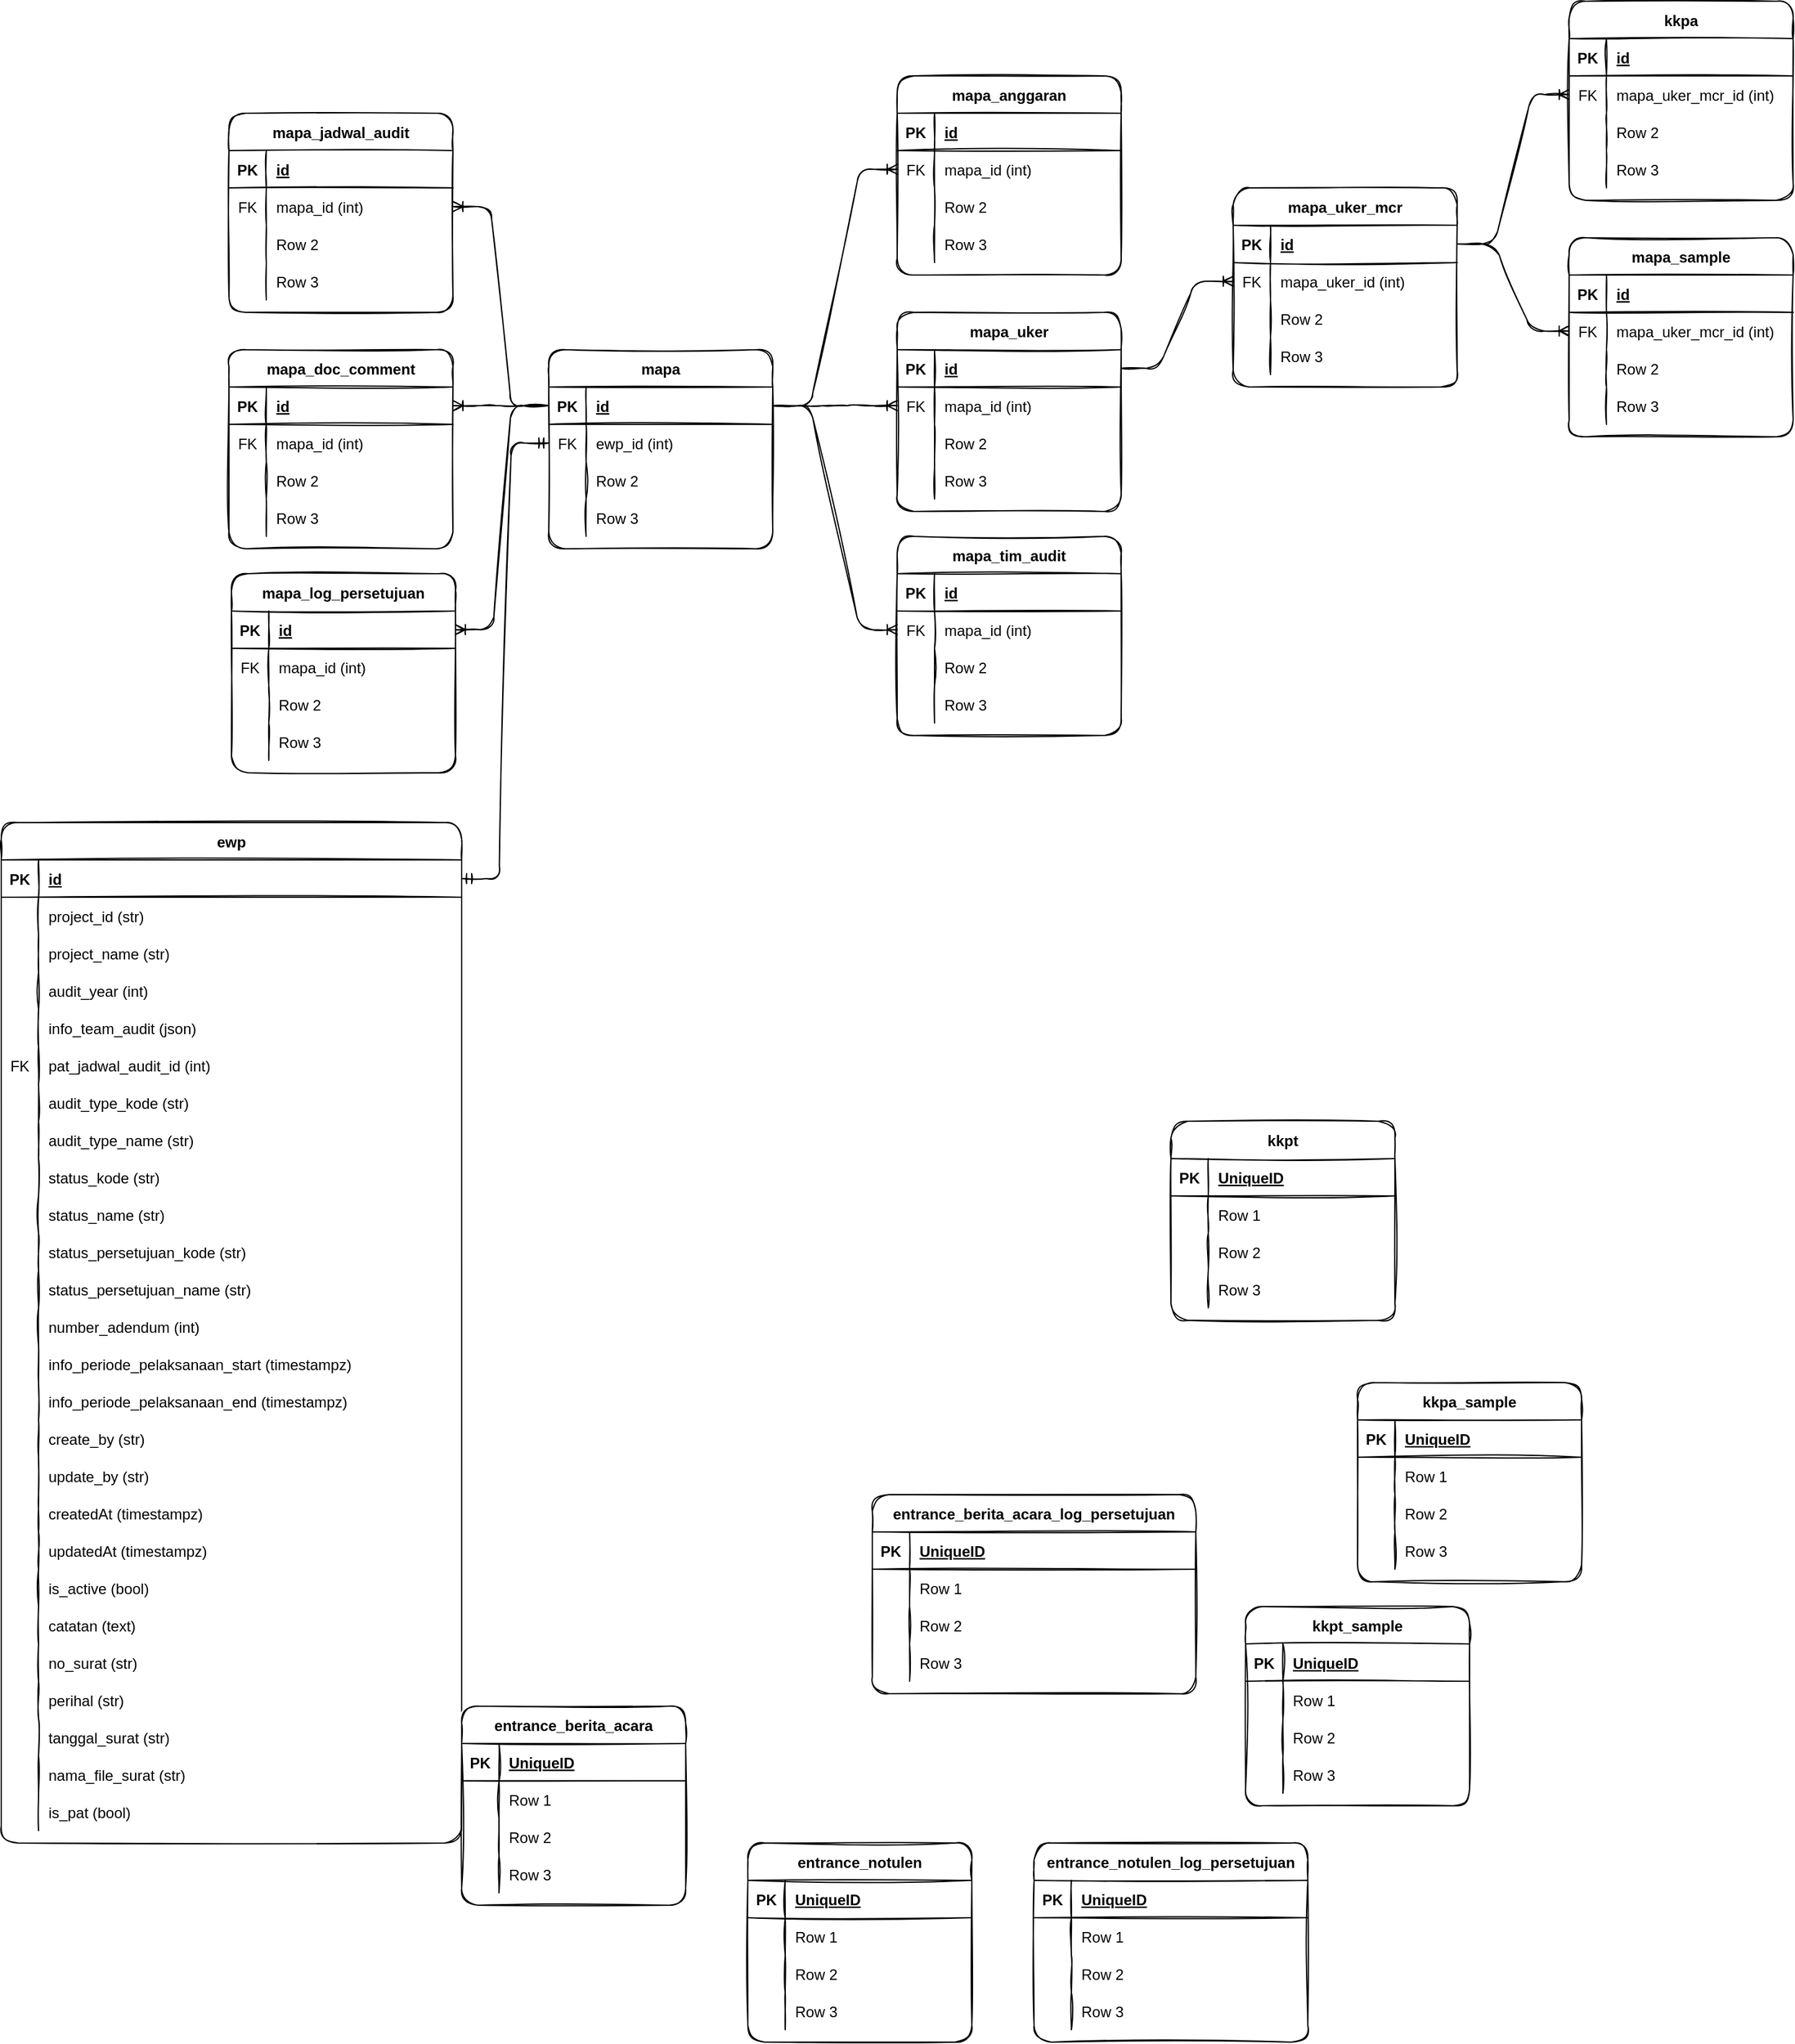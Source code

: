 <mxfile version="20.0.3" type="github">
  <diagram id="UuWCE6if75PNHEvqmgDA" name="Page-1">
    <mxGraphModel dx="1915" dy="1579" grid="1" gridSize="10" guides="1" tooltips="1" connect="1" arrows="1" fold="1" page="1" pageScale="1" pageWidth="850" pageHeight="1100" math="0" shadow="0">
      <root>
        <mxCell id="0" />
        <mxCell id="1" parent="0" />
        <mxCell id="mm_yNmzGYq7xkk7kPKGI-1" value="ewp" style="shape=table;startSize=30;container=1;collapsible=1;childLayout=tableLayout;fixedRows=1;rowLines=0;fontStyle=1;align=center;resizeLast=1;rounded=1;sketch=1;" vertex="1" parent="1">
          <mxGeometry x="-420" y="-240" width="370" height="820" as="geometry" />
        </mxCell>
        <mxCell id="mm_yNmzGYq7xkk7kPKGI-2" value="" style="shape=tableRow;horizontal=0;startSize=0;swimlaneHead=0;swimlaneBody=0;fillColor=none;collapsible=0;dropTarget=0;points=[[0,0.5],[1,0.5]];portConstraint=eastwest;top=0;left=0;right=0;bottom=1;rounded=1;sketch=1;" vertex="1" parent="mm_yNmzGYq7xkk7kPKGI-1">
          <mxGeometry y="30" width="370" height="30" as="geometry" />
        </mxCell>
        <mxCell id="mm_yNmzGYq7xkk7kPKGI-3" value="PK" style="shape=partialRectangle;connectable=0;fillColor=none;top=0;left=0;bottom=0;right=0;fontStyle=1;overflow=hidden;rounded=1;sketch=1;" vertex="1" parent="mm_yNmzGYq7xkk7kPKGI-2">
          <mxGeometry width="30" height="30" as="geometry">
            <mxRectangle width="30" height="30" as="alternateBounds" />
          </mxGeometry>
        </mxCell>
        <mxCell id="mm_yNmzGYq7xkk7kPKGI-4" value="id" style="shape=partialRectangle;connectable=0;fillColor=none;top=0;left=0;bottom=0;right=0;align=left;spacingLeft=6;fontStyle=5;overflow=hidden;rounded=1;sketch=1;" vertex="1" parent="mm_yNmzGYq7xkk7kPKGI-2">
          <mxGeometry x="30" width="340" height="30" as="geometry">
            <mxRectangle width="340" height="30" as="alternateBounds" />
          </mxGeometry>
        </mxCell>
        <mxCell id="mm_yNmzGYq7xkk7kPKGI-5" value="" style="shape=tableRow;horizontal=0;startSize=0;swimlaneHead=0;swimlaneBody=0;fillColor=none;collapsible=0;dropTarget=0;points=[[0,0.5],[1,0.5]];portConstraint=eastwest;top=0;left=0;right=0;bottom=0;rounded=1;sketch=1;" vertex="1" parent="mm_yNmzGYq7xkk7kPKGI-1">
          <mxGeometry y="60" width="370" height="30" as="geometry" />
        </mxCell>
        <mxCell id="mm_yNmzGYq7xkk7kPKGI-6" value="" style="shape=partialRectangle;connectable=0;fillColor=none;top=0;left=0;bottom=0;right=0;editable=1;overflow=hidden;rounded=1;sketch=1;" vertex="1" parent="mm_yNmzGYq7xkk7kPKGI-5">
          <mxGeometry width="30" height="30" as="geometry">
            <mxRectangle width="30" height="30" as="alternateBounds" />
          </mxGeometry>
        </mxCell>
        <mxCell id="mm_yNmzGYq7xkk7kPKGI-7" value="project_id (str)" style="shape=partialRectangle;connectable=0;fillColor=none;top=0;left=0;bottom=0;right=0;align=left;spacingLeft=6;overflow=hidden;rounded=1;sketch=1;" vertex="1" parent="mm_yNmzGYq7xkk7kPKGI-5">
          <mxGeometry x="30" width="340" height="30" as="geometry">
            <mxRectangle width="340" height="30" as="alternateBounds" />
          </mxGeometry>
        </mxCell>
        <mxCell id="mm_yNmzGYq7xkk7kPKGI-8" value="" style="shape=tableRow;horizontal=0;startSize=0;swimlaneHead=0;swimlaneBody=0;fillColor=none;collapsible=0;dropTarget=0;points=[[0,0.5],[1,0.5]];portConstraint=eastwest;top=0;left=0;right=0;bottom=0;rounded=1;sketch=1;" vertex="1" parent="mm_yNmzGYq7xkk7kPKGI-1">
          <mxGeometry y="90" width="370" height="30" as="geometry" />
        </mxCell>
        <mxCell id="mm_yNmzGYq7xkk7kPKGI-9" value="" style="shape=partialRectangle;connectable=0;fillColor=none;top=0;left=0;bottom=0;right=0;editable=1;overflow=hidden;rounded=1;sketch=1;" vertex="1" parent="mm_yNmzGYq7xkk7kPKGI-8">
          <mxGeometry width="30" height="30" as="geometry">
            <mxRectangle width="30" height="30" as="alternateBounds" />
          </mxGeometry>
        </mxCell>
        <mxCell id="mm_yNmzGYq7xkk7kPKGI-10" value="project_name (str)" style="shape=partialRectangle;connectable=0;fillColor=none;top=0;left=0;bottom=0;right=0;align=left;spacingLeft=6;overflow=hidden;rounded=1;sketch=1;" vertex="1" parent="mm_yNmzGYq7xkk7kPKGI-8">
          <mxGeometry x="30" width="340" height="30" as="geometry">
            <mxRectangle width="340" height="30" as="alternateBounds" />
          </mxGeometry>
        </mxCell>
        <mxCell id="mm_yNmzGYq7xkk7kPKGI-11" value="" style="shape=tableRow;horizontal=0;startSize=0;swimlaneHead=0;swimlaneBody=0;fillColor=none;collapsible=0;dropTarget=0;points=[[0,0.5],[1,0.5]];portConstraint=eastwest;top=0;left=0;right=0;bottom=0;rounded=1;sketch=1;" vertex="1" parent="mm_yNmzGYq7xkk7kPKGI-1">
          <mxGeometry y="120" width="370" height="30" as="geometry" />
        </mxCell>
        <mxCell id="mm_yNmzGYq7xkk7kPKGI-12" value="" style="shape=partialRectangle;connectable=0;fillColor=none;top=0;left=0;bottom=0;right=0;editable=1;overflow=hidden;rounded=1;sketch=1;" vertex="1" parent="mm_yNmzGYq7xkk7kPKGI-11">
          <mxGeometry width="30" height="30" as="geometry">
            <mxRectangle width="30" height="30" as="alternateBounds" />
          </mxGeometry>
        </mxCell>
        <mxCell id="mm_yNmzGYq7xkk7kPKGI-13" value="audit_year (int)" style="shape=partialRectangle;connectable=0;fillColor=none;top=0;left=0;bottom=0;right=0;align=left;spacingLeft=6;overflow=hidden;rounded=1;sketch=1;" vertex="1" parent="mm_yNmzGYq7xkk7kPKGI-11">
          <mxGeometry x="30" width="340" height="30" as="geometry">
            <mxRectangle width="340" height="30" as="alternateBounds" />
          </mxGeometry>
        </mxCell>
        <mxCell id="mm_yNmzGYq7xkk7kPKGI-157" value="" style="shape=tableRow;horizontal=0;startSize=0;swimlaneHead=0;swimlaneBody=0;fillColor=none;collapsible=0;dropTarget=0;points=[[0,0.5],[1,0.5]];portConstraint=eastwest;top=0;left=0;right=0;bottom=0;rounded=1;sketch=1;" vertex="1" parent="mm_yNmzGYq7xkk7kPKGI-1">
          <mxGeometry y="150" width="370" height="30" as="geometry" />
        </mxCell>
        <mxCell id="mm_yNmzGYq7xkk7kPKGI-158" value="" style="shape=partialRectangle;connectable=0;fillColor=none;top=0;left=0;bottom=0;right=0;editable=1;overflow=hidden;rounded=1;sketch=1;" vertex="1" parent="mm_yNmzGYq7xkk7kPKGI-157">
          <mxGeometry width="30" height="30" as="geometry">
            <mxRectangle width="30" height="30" as="alternateBounds" />
          </mxGeometry>
        </mxCell>
        <mxCell id="mm_yNmzGYq7xkk7kPKGI-159" value="info_team_audit (json)" style="shape=partialRectangle;connectable=0;fillColor=none;top=0;left=0;bottom=0;right=0;align=left;spacingLeft=6;overflow=hidden;rounded=1;sketch=1;" vertex="1" parent="mm_yNmzGYq7xkk7kPKGI-157">
          <mxGeometry x="30" width="340" height="30" as="geometry">
            <mxRectangle width="340" height="30" as="alternateBounds" />
          </mxGeometry>
        </mxCell>
        <mxCell id="mm_yNmzGYq7xkk7kPKGI-160" value="" style="shape=tableRow;horizontal=0;startSize=0;swimlaneHead=0;swimlaneBody=0;fillColor=none;collapsible=0;dropTarget=0;points=[[0,0.5],[1,0.5]];portConstraint=eastwest;top=0;left=0;right=0;bottom=0;rounded=1;sketch=1;" vertex="1" parent="mm_yNmzGYq7xkk7kPKGI-1">
          <mxGeometry y="180" width="370" height="30" as="geometry" />
        </mxCell>
        <mxCell id="mm_yNmzGYq7xkk7kPKGI-161" value="FK" style="shape=partialRectangle;connectable=0;fillColor=none;top=0;left=0;bottom=0;right=0;editable=1;overflow=hidden;rounded=1;sketch=1;" vertex="1" parent="mm_yNmzGYq7xkk7kPKGI-160">
          <mxGeometry width="30" height="30" as="geometry">
            <mxRectangle width="30" height="30" as="alternateBounds" />
          </mxGeometry>
        </mxCell>
        <mxCell id="mm_yNmzGYq7xkk7kPKGI-162" value="pat_jadwal_audit_id (int)" style="shape=partialRectangle;connectable=0;fillColor=none;top=0;left=0;bottom=0;right=0;align=left;spacingLeft=6;overflow=hidden;rounded=1;sketch=1;" vertex="1" parent="mm_yNmzGYq7xkk7kPKGI-160">
          <mxGeometry x="30" width="340" height="30" as="geometry">
            <mxRectangle width="340" height="30" as="alternateBounds" />
          </mxGeometry>
        </mxCell>
        <mxCell id="mm_yNmzGYq7xkk7kPKGI-163" value="" style="shape=tableRow;horizontal=0;startSize=0;swimlaneHead=0;swimlaneBody=0;fillColor=none;collapsible=0;dropTarget=0;points=[[0,0.5],[1,0.5]];portConstraint=eastwest;top=0;left=0;right=0;bottom=0;rounded=1;sketch=1;" vertex="1" parent="mm_yNmzGYq7xkk7kPKGI-1">
          <mxGeometry y="210" width="370" height="30" as="geometry" />
        </mxCell>
        <mxCell id="mm_yNmzGYq7xkk7kPKGI-164" value="" style="shape=partialRectangle;connectable=0;fillColor=none;top=0;left=0;bottom=0;right=0;editable=1;overflow=hidden;rounded=1;sketch=1;" vertex="1" parent="mm_yNmzGYq7xkk7kPKGI-163">
          <mxGeometry width="30" height="30" as="geometry">
            <mxRectangle width="30" height="30" as="alternateBounds" />
          </mxGeometry>
        </mxCell>
        <mxCell id="mm_yNmzGYq7xkk7kPKGI-165" value="audit_type_kode (str)" style="shape=partialRectangle;connectable=0;fillColor=none;top=0;left=0;bottom=0;right=0;align=left;spacingLeft=6;overflow=hidden;rounded=1;sketch=1;" vertex="1" parent="mm_yNmzGYq7xkk7kPKGI-163">
          <mxGeometry x="30" width="340" height="30" as="geometry">
            <mxRectangle width="340" height="30" as="alternateBounds" />
          </mxGeometry>
        </mxCell>
        <mxCell id="mm_yNmzGYq7xkk7kPKGI-166" value="" style="shape=tableRow;horizontal=0;startSize=0;swimlaneHead=0;swimlaneBody=0;fillColor=none;collapsible=0;dropTarget=0;points=[[0,0.5],[1,0.5]];portConstraint=eastwest;top=0;left=0;right=0;bottom=0;rounded=1;sketch=1;" vertex="1" parent="mm_yNmzGYq7xkk7kPKGI-1">
          <mxGeometry y="240" width="370" height="30" as="geometry" />
        </mxCell>
        <mxCell id="mm_yNmzGYq7xkk7kPKGI-167" value="" style="shape=partialRectangle;connectable=0;fillColor=none;top=0;left=0;bottom=0;right=0;editable=1;overflow=hidden;rounded=1;sketch=1;" vertex="1" parent="mm_yNmzGYq7xkk7kPKGI-166">
          <mxGeometry width="30" height="30" as="geometry">
            <mxRectangle width="30" height="30" as="alternateBounds" />
          </mxGeometry>
        </mxCell>
        <mxCell id="mm_yNmzGYq7xkk7kPKGI-168" value="audit_type_name (str)" style="shape=partialRectangle;connectable=0;fillColor=none;top=0;left=0;bottom=0;right=0;align=left;spacingLeft=6;overflow=hidden;rounded=1;sketch=1;" vertex="1" parent="mm_yNmzGYq7xkk7kPKGI-166">
          <mxGeometry x="30" width="340" height="30" as="geometry">
            <mxRectangle width="340" height="30" as="alternateBounds" />
          </mxGeometry>
        </mxCell>
        <mxCell id="mm_yNmzGYq7xkk7kPKGI-169" value="" style="shape=tableRow;horizontal=0;startSize=0;swimlaneHead=0;swimlaneBody=0;fillColor=none;collapsible=0;dropTarget=0;points=[[0,0.5],[1,0.5]];portConstraint=eastwest;top=0;left=0;right=0;bottom=0;rounded=1;sketch=1;" vertex="1" parent="mm_yNmzGYq7xkk7kPKGI-1">
          <mxGeometry y="270" width="370" height="30" as="geometry" />
        </mxCell>
        <mxCell id="mm_yNmzGYq7xkk7kPKGI-170" value="" style="shape=partialRectangle;connectable=0;fillColor=none;top=0;left=0;bottom=0;right=0;editable=1;overflow=hidden;rounded=1;sketch=1;" vertex="1" parent="mm_yNmzGYq7xkk7kPKGI-169">
          <mxGeometry width="30" height="30" as="geometry">
            <mxRectangle width="30" height="30" as="alternateBounds" />
          </mxGeometry>
        </mxCell>
        <mxCell id="mm_yNmzGYq7xkk7kPKGI-171" value="status_kode (str)" style="shape=partialRectangle;connectable=0;fillColor=none;top=0;left=0;bottom=0;right=0;align=left;spacingLeft=6;overflow=hidden;rounded=1;sketch=1;" vertex="1" parent="mm_yNmzGYq7xkk7kPKGI-169">
          <mxGeometry x="30" width="340" height="30" as="geometry">
            <mxRectangle width="340" height="30" as="alternateBounds" />
          </mxGeometry>
        </mxCell>
        <mxCell id="mm_yNmzGYq7xkk7kPKGI-172" value="" style="shape=tableRow;horizontal=0;startSize=0;swimlaneHead=0;swimlaneBody=0;fillColor=none;collapsible=0;dropTarget=0;points=[[0,0.5],[1,0.5]];portConstraint=eastwest;top=0;left=0;right=0;bottom=0;rounded=1;sketch=1;" vertex="1" parent="mm_yNmzGYq7xkk7kPKGI-1">
          <mxGeometry y="300" width="370" height="30" as="geometry" />
        </mxCell>
        <mxCell id="mm_yNmzGYq7xkk7kPKGI-173" value="" style="shape=partialRectangle;connectable=0;fillColor=none;top=0;left=0;bottom=0;right=0;editable=1;overflow=hidden;rounded=1;sketch=1;" vertex="1" parent="mm_yNmzGYq7xkk7kPKGI-172">
          <mxGeometry width="30" height="30" as="geometry">
            <mxRectangle width="30" height="30" as="alternateBounds" />
          </mxGeometry>
        </mxCell>
        <mxCell id="mm_yNmzGYq7xkk7kPKGI-174" value="status_name (str)" style="shape=partialRectangle;connectable=0;fillColor=none;top=0;left=0;bottom=0;right=0;align=left;spacingLeft=6;overflow=hidden;rounded=1;sketch=1;" vertex="1" parent="mm_yNmzGYq7xkk7kPKGI-172">
          <mxGeometry x="30" width="340" height="30" as="geometry">
            <mxRectangle width="340" height="30" as="alternateBounds" />
          </mxGeometry>
        </mxCell>
        <mxCell id="mm_yNmzGYq7xkk7kPKGI-175" value="" style="shape=tableRow;horizontal=0;startSize=0;swimlaneHead=0;swimlaneBody=0;fillColor=none;collapsible=0;dropTarget=0;points=[[0,0.5],[1,0.5]];portConstraint=eastwest;top=0;left=0;right=0;bottom=0;rounded=1;sketch=1;" vertex="1" parent="mm_yNmzGYq7xkk7kPKGI-1">
          <mxGeometry y="330" width="370" height="30" as="geometry" />
        </mxCell>
        <mxCell id="mm_yNmzGYq7xkk7kPKGI-176" value="" style="shape=partialRectangle;connectable=0;fillColor=none;top=0;left=0;bottom=0;right=0;editable=1;overflow=hidden;rounded=1;sketch=1;" vertex="1" parent="mm_yNmzGYq7xkk7kPKGI-175">
          <mxGeometry width="30" height="30" as="geometry">
            <mxRectangle width="30" height="30" as="alternateBounds" />
          </mxGeometry>
        </mxCell>
        <mxCell id="mm_yNmzGYq7xkk7kPKGI-177" value="status_persetujuan_kode (str)" style="shape=partialRectangle;connectable=0;fillColor=none;top=0;left=0;bottom=0;right=0;align=left;spacingLeft=6;overflow=hidden;rounded=1;sketch=1;" vertex="1" parent="mm_yNmzGYq7xkk7kPKGI-175">
          <mxGeometry x="30" width="340" height="30" as="geometry">
            <mxRectangle width="340" height="30" as="alternateBounds" />
          </mxGeometry>
        </mxCell>
        <mxCell id="mm_yNmzGYq7xkk7kPKGI-178" value="" style="shape=tableRow;horizontal=0;startSize=0;swimlaneHead=0;swimlaneBody=0;fillColor=none;collapsible=0;dropTarget=0;points=[[0,0.5],[1,0.5]];portConstraint=eastwest;top=0;left=0;right=0;bottom=0;rounded=1;sketch=1;" vertex="1" parent="mm_yNmzGYq7xkk7kPKGI-1">
          <mxGeometry y="360" width="370" height="30" as="geometry" />
        </mxCell>
        <mxCell id="mm_yNmzGYq7xkk7kPKGI-179" value="" style="shape=partialRectangle;connectable=0;fillColor=none;top=0;left=0;bottom=0;right=0;editable=1;overflow=hidden;rounded=1;sketch=1;" vertex="1" parent="mm_yNmzGYq7xkk7kPKGI-178">
          <mxGeometry width="30" height="30" as="geometry">
            <mxRectangle width="30" height="30" as="alternateBounds" />
          </mxGeometry>
        </mxCell>
        <mxCell id="mm_yNmzGYq7xkk7kPKGI-180" value="status_persetujuan_name (str)" style="shape=partialRectangle;connectable=0;fillColor=none;top=0;left=0;bottom=0;right=0;align=left;spacingLeft=6;overflow=hidden;rounded=1;sketch=1;" vertex="1" parent="mm_yNmzGYq7xkk7kPKGI-178">
          <mxGeometry x="30" width="340" height="30" as="geometry">
            <mxRectangle width="340" height="30" as="alternateBounds" />
          </mxGeometry>
        </mxCell>
        <mxCell id="mm_yNmzGYq7xkk7kPKGI-181" value="" style="shape=tableRow;horizontal=0;startSize=0;swimlaneHead=0;swimlaneBody=0;fillColor=none;collapsible=0;dropTarget=0;points=[[0,0.5],[1,0.5]];portConstraint=eastwest;top=0;left=0;right=0;bottom=0;rounded=1;sketch=1;" vertex="1" parent="mm_yNmzGYq7xkk7kPKGI-1">
          <mxGeometry y="390" width="370" height="30" as="geometry" />
        </mxCell>
        <mxCell id="mm_yNmzGYq7xkk7kPKGI-182" value="" style="shape=partialRectangle;connectable=0;fillColor=none;top=0;left=0;bottom=0;right=0;editable=1;overflow=hidden;rounded=1;sketch=1;" vertex="1" parent="mm_yNmzGYq7xkk7kPKGI-181">
          <mxGeometry width="30" height="30" as="geometry">
            <mxRectangle width="30" height="30" as="alternateBounds" />
          </mxGeometry>
        </mxCell>
        <mxCell id="mm_yNmzGYq7xkk7kPKGI-183" value="number_adendum (int)" style="shape=partialRectangle;connectable=0;fillColor=none;top=0;left=0;bottom=0;right=0;align=left;spacingLeft=6;overflow=hidden;rounded=1;sketch=1;" vertex="1" parent="mm_yNmzGYq7xkk7kPKGI-181">
          <mxGeometry x="30" width="340" height="30" as="geometry">
            <mxRectangle width="340" height="30" as="alternateBounds" />
          </mxGeometry>
        </mxCell>
        <mxCell id="mm_yNmzGYq7xkk7kPKGI-184" value="" style="shape=tableRow;horizontal=0;startSize=0;swimlaneHead=0;swimlaneBody=0;fillColor=none;collapsible=0;dropTarget=0;points=[[0,0.5],[1,0.5]];portConstraint=eastwest;top=0;left=0;right=0;bottom=0;rounded=1;sketch=1;" vertex="1" parent="mm_yNmzGYq7xkk7kPKGI-1">
          <mxGeometry y="420" width="370" height="30" as="geometry" />
        </mxCell>
        <mxCell id="mm_yNmzGYq7xkk7kPKGI-185" value="" style="shape=partialRectangle;connectable=0;fillColor=none;top=0;left=0;bottom=0;right=0;editable=1;overflow=hidden;rounded=1;sketch=1;" vertex="1" parent="mm_yNmzGYq7xkk7kPKGI-184">
          <mxGeometry width="30" height="30" as="geometry">
            <mxRectangle width="30" height="30" as="alternateBounds" />
          </mxGeometry>
        </mxCell>
        <mxCell id="mm_yNmzGYq7xkk7kPKGI-186" value="info_periode_pelaksanaan_start (timestampz)" style="shape=partialRectangle;connectable=0;fillColor=none;top=0;left=0;bottom=0;right=0;align=left;spacingLeft=6;overflow=hidden;rounded=1;sketch=1;" vertex="1" parent="mm_yNmzGYq7xkk7kPKGI-184">
          <mxGeometry x="30" width="340" height="30" as="geometry">
            <mxRectangle width="340" height="30" as="alternateBounds" />
          </mxGeometry>
        </mxCell>
        <mxCell id="mm_yNmzGYq7xkk7kPKGI-190" value="" style="shape=tableRow;horizontal=0;startSize=0;swimlaneHead=0;swimlaneBody=0;fillColor=none;collapsible=0;dropTarget=0;points=[[0,0.5],[1,0.5]];portConstraint=eastwest;top=0;left=0;right=0;bottom=0;rounded=1;sketch=1;" vertex="1" parent="mm_yNmzGYq7xkk7kPKGI-1">
          <mxGeometry y="450" width="370" height="30" as="geometry" />
        </mxCell>
        <mxCell id="mm_yNmzGYq7xkk7kPKGI-191" value="" style="shape=partialRectangle;connectable=0;fillColor=none;top=0;left=0;bottom=0;right=0;editable=1;overflow=hidden;rounded=1;sketch=1;" vertex="1" parent="mm_yNmzGYq7xkk7kPKGI-190">
          <mxGeometry width="30" height="30" as="geometry">
            <mxRectangle width="30" height="30" as="alternateBounds" />
          </mxGeometry>
        </mxCell>
        <mxCell id="mm_yNmzGYq7xkk7kPKGI-192" value="info_periode_pelaksanaan_end (timestampz)" style="shape=partialRectangle;connectable=0;fillColor=none;top=0;left=0;bottom=0;right=0;align=left;spacingLeft=6;overflow=hidden;rounded=1;sketch=1;" vertex="1" parent="mm_yNmzGYq7xkk7kPKGI-190">
          <mxGeometry x="30" width="340" height="30" as="geometry">
            <mxRectangle width="340" height="30" as="alternateBounds" />
          </mxGeometry>
        </mxCell>
        <mxCell id="mm_yNmzGYq7xkk7kPKGI-193" value="" style="shape=tableRow;horizontal=0;startSize=0;swimlaneHead=0;swimlaneBody=0;fillColor=none;collapsible=0;dropTarget=0;points=[[0,0.5],[1,0.5]];portConstraint=eastwest;top=0;left=0;right=0;bottom=0;rounded=1;sketch=1;" vertex="1" parent="mm_yNmzGYq7xkk7kPKGI-1">
          <mxGeometry y="480" width="370" height="30" as="geometry" />
        </mxCell>
        <mxCell id="mm_yNmzGYq7xkk7kPKGI-194" value="" style="shape=partialRectangle;connectable=0;fillColor=none;top=0;left=0;bottom=0;right=0;editable=1;overflow=hidden;rounded=1;sketch=1;" vertex="1" parent="mm_yNmzGYq7xkk7kPKGI-193">
          <mxGeometry width="30" height="30" as="geometry">
            <mxRectangle width="30" height="30" as="alternateBounds" />
          </mxGeometry>
        </mxCell>
        <mxCell id="mm_yNmzGYq7xkk7kPKGI-195" value="create_by (str)" style="shape=partialRectangle;connectable=0;fillColor=none;top=0;left=0;bottom=0;right=0;align=left;spacingLeft=6;overflow=hidden;rounded=1;sketch=1;" vertex="1" parent="mm_yNmzGYq7xkk7kPKGI-193">
          <mxGeometry x="30" width="340" height="30" as="geometry">
            <mxRectangle width="340" height="30" as="alternateBounds" />
          </mxGeometry>
        </mxCell>
        <mxCell id="mm_yNmzGYq7xkk7kPKGI-196" value="" style="shape=tableRow;horizontal=0;startSize=0;swimlaneHead=0;swimlaneBody=0;fillColor=none;collapsible=0;dropTarget=0;points=[[0,0.5],[1,0.5]];portConstraint=eastwest;top=0;left=0;right=0;bottom=0;rounded=1;sketch=1;" vertex="1" parent="mm_yNmzGYq7xkk7kPKGI-1">
          <mxGeometry y="510" width="370" height="30" as="geometry" />
        </mxCell>
        <mxCell id="mm_yNmzGYq7xkk7kPKGI-197" value="" style="shape=partialRectangle;connectable=0;fillColor=none;top=0;left=0;bottom=0;right=0;editable=1;overflow=hidden;rounded=1;sketch=1;" vertex="1" parent="mm_yNmzGYq7xkk7kPKGI-196">
          <mxGeometry width="30" height="30" as="geometry">
            <mxRectangle width="30" height="30" as="alternateBounds" />
          </mxGeometry>
        </mxCell>
        <mxCell id="mm_yNmzGYq7xkk7kPKGI-198" value="update_by (str)" style="shape=partialRectangle;connectable=0;fillColor=none;top=0;left=0;bottom=0;right=0;align=left;spacingLeft=6;overflow=hidden;rounded=1;sketch=1;" vertex="1" parent="mm_yNmzGYq7xkk7kPKGI-196">
          <mxGeometry x="30" width="340" height="30" as="geometry">
            <mxRectangle width="340" height="30" as="alternateBounds" />
          </mxGeometry>
        </mxCell>
        <mxCell id="mm_yNmzGYq7xkk7kPKGI-199" value="" style="shape=tableRow;horizontal=0;startSize=0;swimlaneHead=0;swimlaneBody=0;fillColor=none;collapsible=0;dropTarget=0;points=[[0,0.5],[1,0.5]];portConstraint=eastwest;top=0;left=0;right=0;bottom=0;rounded=1;sketch=1;" vertex="1" parent="mm_yNmzGYq7xkk7kPKGI-1">
          <mxGeometry y="540" width="370" height="30" as="geometry" />
        </mxCell>
        <mxCell id="mm_yNmzGYq7xkk7kPKGI-200" value="" style="shape=partialRectangle;connectable=0;fillColor=none;top=0;left=0;bottom=0;right=0;editable=1;overflow=hidden;rounded=1;sketch=1;" vertex="1" parent="mm_yNmzGYq7xkk7kPKGI-199">
          <mxGeometry width="30" height="30" as="geometry">
            <mxRectangle width="30" height="30" as="alternateBounds" />
          </mxGeometry>
        </mxCell>
        <mxCell id="mm_yNmzGYq7xkk7kPKGI-201" value="createdAt (timestampz)" style="shape=partialRectangle;connectable=0;fillColor=none;top=0;left=0;bottom=0;right=0;align=left;spacingLeft=6;overflow=hidden;rounded=1;sketch=1;" vertex="1" parent="mm_yNmzGYq7xkk7kPKGI-199">
          <mxGeometry x="30" width="340" height="30" as="geometry">
            <mxRectangle width="340" height="30" as="alternateBounds" />
          </mxGeometry>
        </mxCell>
        <mxCell id="mm_yNmzGYq7xkk7kPKGI-202" value="" style="shape=tableRow;horizontal=0;startSize=0;swimlaneHead=0;swimlaneBody=0;fillColor=none;collapsible=0;dropTarget=0;points=[[0,0.5],[1,0.5]];portConstraint=eastwest;top=0;left=0;right=0;bottom=0;rounded=1;sketch=1;" vertex="1" parent="mm_yNmzGYq7xkk7kPKGI-1">
          <mxGeometry y="570" width="370" height="30" as="geometry" />
        </mxCell>
        <mxCell id="mm_yNmzGYq7xkk7kPKGI-203" value="" style="shape=partialRectangle;connectable=0;fillColor=none;top=0;left=0;bottom=0;right=0;editable=1;overflow=hidden;rounded=1;sketch=1;" vertex="1" parent="mm_yNmzGYq7xkk7kPKGI-202">
          <mxGeometry width="30" height="30" as="geometry">
            <mxRectangle width="30" height="30" as="alternateBounds" />
          </mxGeometry>
        </mxCell>
        <mxCell id="mm_yNmzGYq7xkk7kPKGI-204" value="updatedAt (timestampz)" style="shape=partialRectangle;connectable=0;fillColor=none;top=0;left=0;bottom=0;right=0;align=left;spacingLeft=6;overflow=hidden;rounded=1;sketch=1;" vertex="1" parent="mm_yNmzGYq7xkk7kPKGI-202">
          <mxGeometry x="30" width="340" height="30" as="geometry">
            <mxRectangle width="340" height="30" as="alternateBounds" />
          </mxGeometry>
        </mxCell>
        <mxCell id="mm_yNmzGYq7xkk7kPKGI-205" value="" style="shape=tableRow;horizontal=0;startSize=0;swimlaneHead=0;swimlaneBody=0;fillColor=none;collapsible=0;dropTarget=0;points=[[0,0.5],[1,0.5]];portConstraint=eastwest;top=0;left=0;right=0;bottom=0;rounded=1;sketch=1;" vertex="1" parent="mm_yNmzGYq7xkk7kPKGI-1">
          <mxGeometry y="600" width="370" height="30" as="geometry" />
        </mxCell>
        <mxCell id="mm_yNmzGYq7xkk7kPKGI-206" value="" style="shape=partialRectangle;connectable=0;fillColor=none;top=0;left=0;bottom=0;right=0;editable=1;overflow=hidden;rounded=1;sketch=1;" vertex="1" parent="mm_yNmzGYq7xkk7kPKGI-205">
          <mxGeometry width="30" height="30" as="geometry">
            <mxRectangle width="30" height="30" as="alternateBounds" />
          </mxGeometry>
        </mxCell>
        <mxCell id="mm_yNmzGYq7xkk7kPKGI-207" value="is_active (bool)" style="shape=partialRectangle;connectable=0;fillColor=none;top=0;left=0;bottom=0;right=0;align=left;spacingLeft=6;overflow=hidden;rounded=1;sketch=1;" vertex="1" parent="mm_yNmzGYq7xkk7kPKGI-205">
          <mxGeometry x="30" width="340" height="30" as="geometry">
            <mxRectangle width="340" height="30" as="alternateBounds" />
          </mxGeometry>
        </mxCell>
        <mxCell id="mm_yNmzGYq7xkk7kPKGI-208" value="" style="shape=tableRow;horizontal=0;startSize=0;swimlaneHead=0;swimlaneBody=0;fillColor=none;collapsible=0;dropTarget=0;points=[[0,0.5],[1,0.5]];portConstraint=eastwest;top=0;left=0;right=0;bottom=0;rounded=1;sketch=1;" vertex="1" parent="mm_yNmzGYq7xkk7kPKGI-1">
          <mxGeometry y="630" width="370" height="30" as="geometry" />
        </mxCell>
        <mxCell id="mm_yNmzGYq7xkk7kPKGI-209" value="" style="shape=partialRectangle;connectable=0;fillColor=none;top=0;left=0;bottom=0;right=0;editable=1;overflow=hidden;rounded=1;sketch=1;" vertex="1" parent="mm_yNmzGYq7xkk7kPKGI-208">
          <mxGeometry width="30" height="30" as="geometry">
            <mxRectangle width="30" height="30" as="alternateBounds" />
          </mxGeometry>
        </mxCell>
        <mxCell id="mm_yNmzGYq7xkk7kPKGI-210" value="catatan (text)" style="shape=partialRectangle;connectable=0;fillColor=none;top=0;left=0;bottom=0;right=0;align=left;spacingLeft=6;overflow=hidden;rounded=1;sketch=1;" vertex="1" parent="mm_yNmzGYq7xkk7kPKGI-208">
          <mxGeometry x="30" width="340" height="30" as="geometry">
            <mxRectangle width="340" height="30" as="alternateBounds" />
          </mxGeometry>
        </mxCell>
        <mxCell id="mm_yNmzGYq7xkk7kPKGI-211" value="" style="shape=tableRow;horizontal=0;startSize=0;swimlaneHead=0;swimlaneBody=0;fillColor=none;collapsible=0;dropTarget=0;points=[[0,0.5],[1,0.5]];portConstraint=eastwest;top=0;left=0;right=0;bottom=0;rounded=1;sketch=1;" vertex="1" parent="mm_yNmzGYq7xkk7kPKGI-1">
          <mxGeometry y="660" width="370" height="30" as="geometry" />
        </mxCell>
        <mxCell id="mm_yNmzGYq7xkk7kPKGI-212" value="" style="shape=partialRectangle;connectable=0;fillColor=none;top=0;left=0;bottom=0;right=0;editable=1;overflow=hidden;rounded=1;sketch=1;" vertex="1" parent="mm_yNmzGYq7xkk7kPKGI-211">
          <mxGeometry width="30" height="30" as="geometry">
            <mxRectangle width="30" height="30" as="alternateBounds" />
          </mxGeometry>
        </mxCell>
        <mxCell id="mm_yNmzGYq7xkk7kPKGI-213" value="no_surat (str)" style="shape=partialRectangle;connectable=0;fillColor=none;top=0;left=0;bottom=0;right=0;align=left;spacingLeft=6;overflow=hidden;rounded=1;sketch=1;" vertex="1" parent="mm_yNmzGYq7xkk7kPKGI-211">
          <mxGeometry x="30" width="340" height="30" as="geometry">
            <mxRectangle width="340" height="30" as="alternateBounds" />
          </mxGeometry>
        </mxCell>
        <mxCell id="mm_yNmzGYq7xkk7kPKGI-214" value="" style="shape=tableRow;horizontal=0;startSize=0;swimlaneHead=0;swimlaneBody=0;fillColor=none;collapsible=0;dropTarget=0;points=[[0,0.5],[1,0.5]];portConstraint=eastwest;top=0;left=0;right=0;bottom=0;rounded=1;sketch=1;" vertex="1" parent="mm_yNmzGYq7xkk7kPKGI-1">
          <mxGeometry y="690" width="370" height="30" as="geometry" />
        </mxCell>
        <mxCell id="mm_yNmzGYq7xkk7kPKGI-215" value="" style="shape=partialRectangle;connectable=0;fillColor=none;top=0;left=0;bottom=0;right=0;editable=1;overflow=hidden;rounded=1;sketch=1;" vertex="1" parent="mm_yNmzGYq7xkk7kPKGI-214">
          <mxGeometry width="30" height="30" as="geometry">
            <mxRectangle width="30" height="30" as="alternateBounds" />
          </mxGeometry>
        </mxCell>
        <mxCell id="mm_yNmzGYq7xkk7kPKGI-216" value="perihal (str)" style="shape=partialRectangle;connectable=0;fillColor=none;top=0;left=0;bottom=0;right=0;align=left;spacingLeft=6;overflow=hidden;rounded=1;sketch=1;" vertex="1" parent="mm_yNmzGYq7xkk7kPKGI-214">
          <mxGeometry x="30" width="340" height="30" as="geometry">
            <mxRectangle width="340" height="30" as="alternateBounds" />
          </mxGeometry>
        </mxCell>
        <mxCell id="mm_yNmzGYq7xkk7kPKGI-217" value="" style="shape=tableRow;horizontal=0;startSize=0;swimlaneHead=0;swimlaneBody=0;fillColor=none;collapsible=0;dropTarget=0;points=[[0,0.5],[1,0.5]];portConstraint=eastwest;top=0;left=0;right=0;bottom=0;rounded=1;sketch=1;" vertex="1" parent="mm_yNmzGYq7xkk7kPKGI-1">
          <mxGeometry y="720" width="370" height="30" as="geometry" />
        </mxCell>
        <mxCell id="mm_yNmzGYq7xkk7kPKGI-218" value="" style="shape=partialRectangle;connectable=0;fillColor=none;top=0;left=0;bottom=0;right=0;editable=1;overflow=hidden;rounded=1;sketch=1;" vertex="1" parent="mm_yNmzGYq7xkk7kPKGI-217">
          <mxGeometry width="30" height="30" as="geometry">
            <mxRectangle width="30" height="30" as="alternateBounds" />
          </mxGeometry>
        </mxCell>
        <mxCell id="mm_yNmzGYq7xkk7kPKGI-219" value="tanggal_surat (str)" style="shape=partialRectangle;connectable=0;fillColor=none;top=0;left=0;bottom=0;right=0;align=left;spacingLeft=6;overflow=hidden;rounded=1;sketch=1;" vertex="1" parent="mm_yNmzGYq7xkk7kPKGI-217">
          <mxGeometry x="30" width="340" height="30" as="geometry">
            <mxRectangle width="340" height="30" as="alternateBounds" />
          </mxGeometry>
        </mxCell>
        <mxCell id="mm_yNmzGYq7xkk7kPKGI-220" value="" style="shape=tableRow;horizontal=0;startSize=0;swimlaneHead=0;swimlaneBody=0;fillColor=none;collapsible=0;dropTarget=0;points=[[0,0.5],[1,0.5]];portConstraint=eastwest;top=0;left=0;right=0;bottom=0;rounded=1;sketch=1;" vertex="1" parent="mm_yNmzGYq7xkk7kPKGI-1">
          <mxGeometry y="750" width="370" height="30" as="geometry" />
        </mxCell>
        <mxCell id="mm_yNmzGYq7xkk7kPKGI-221" value="" style="shape=partialRectangle;connectable=0;fillColor=none;top=0;left=0;bottom=0;right=0;editable=1;overflow=hidden;rounded=1;sketch=1;" vertex="1" parent="mm_yNmzGYq7xkk7kPKGI-220">
          <mxGeometry width="30" height="30" as="geometry">
            <mxRectangle width="30" height="30" as="alternateBounds" />
          </mxGeometry>
        </mxCell>
        <mxCell id="mm_yNmzGYq7xkk7kPKGI-222" value="nama_file_surat (str)" style="shape=partialRectangle;connectable=0;fillColor=none;top=0;left=0;bottom=0;right=0;align=left;spacingLeft=6;overflow=hidden;rounded=1;sketch=1;" vertex="1" parent="mm_yNmzGYq7xkk7kPKGI-220">
          <mxGeometry x="30" width="340" height="30" as="geometry">
            <mxRectangle width="340" height="30" as="alternateBounds" />
          </mxGeometry>
        </mxCell>
        <mxCell id="mm_yNmzGYq7xkk7kPKGI-223" value="" style="shape=tableRow;horizontal=0;startSize=0;swimlaneHead=0;swimlaneBody=0;fillColor=none;collapsible=0;dropTarget=0;points=[[0,0.5],[1,0.5]];portConstraint=eastwest;top=0;left=0;right=0;bottom=0;rounded=1;sketch=1;" vertex="1" parent="mm_yNmzGYq7xkk7kPKGI-1">
          <mxGeometry y="780" width="370" height="30" as="geometry" />
        </mxCell>
        <mxCell id="mm_yNmzGYq7xkk7kPKGI-224" value="" style="shape=partialRectangle;connectable=0;fillColor=none;top=0;left=0;bottom=0;right=0;editable=1;overflow=hidden;rounded=1;sketch=1;" vertex="1" parent="mm_yNmzGYq7xkk7kPKGI-223">
          <mxGeometry width="30" height="30" as="geometry">
            <mxRectangle width="30" height="30" as="alternateBounds" />
          </mxGeometry>
        </mxCell>
        <mxCell id="mm_yNmzGYq7xkk7kPKGI-225" value="is_pat (bool)" style="shape=partialRectangle;connectable=0;fillColor=none;top=0;left=0;bottom=0;right=0;align=left;spacingLeft=6;overflow=hidden;rounded=1;sketch=1;" vertex="1" parent="mm_yNmzGYq7xkk7kPKGI-223">
          <mxGeometry x="30" width="340" height="30" as="geometry">
            <mxRectangle width="340" height="30" as="alternateBounds" />
          </mxGeometry>
        </mxCell>
        <mxCell id="mm_yNmzGYq7xkk7kPKGI-14" value="mapa" style="shape=table;startSize=30;container=1;collapsible=1;childLayout=tableLayout;fixedRows=1;rowLines=0;fontStyle=1;align=center;resizeLast=1;rounded=1;sketch=1;" vertex="1" parent="1">
          <mxGeometry x="20" y="-620" width="180" height="160" as="geometry" />
        </mxCell>
        <mxCell id="mm_yNmzGYq7xkk7kPKGI-15" value="" style="shape=tableRow;horizontal=0;startSize=0;swimlaneHead=0;swimlaneBody=0;fillColor=none;collapsible=0;dropTarget=0;points=[[0,0.5],[1,0.5]];portConstraint=eastwest;top=0;left=0;right=0;bottom=1;rounded=1;sketch=1;" vertex="1" parent="mm_yNmzGYq7xkk7kPKGI-14">
          <mxGeometry y="30" width="180" height="30" as="geometry" />
        </mxCell>
        <mxCell id="mm_yNmzGYq7xkk7kPKGI-16" value="PK" style="shape=partialRectangle;connectable=0;fillColor=none;top=0;left=0;bottom=0;right=0;fontStyle=1;overflow=hidden;rounded=1;sketch=1;" vertex="1" parent="mm_yNmzGYq7xkk7kPKGI-15">
          <mxGeometry width="30" height="30" as="geometry">
            <mxRectangle width="30" height="30" as="alternateBounds" />
          </mxGeometry>
        </mxCell>
        <mxCell id="mm_yNmzGYq7xkk7kPKGI-17" value="id" style="shape=partialRectangle;connectable=0;fillColor=none;top=0;left=0;bottom=0;right=0;align=left;spacingLeft=6;fontStyle=5;overflow=hidden;rounded=1;sketch=1;" vertex="1" parent="mm_yNmzGYq7xkk7kPKGI-15">
          <mxGeometry x="30" width="150" height="30" as="geometry">
            <mxRectangle width="150" height="30" as="alternateBounds" />
          </mxGeometry>
        </mxCell>
        <mxCell id="mm_yNmzGYq7xkk7kPKGI-18" value="" style="shape=tableRow;horizontal=0;startSize=0;swimlaneHead=0;swimlaneBody=0;fillColor=none;collapsible=0;dropTarget=0;points=[[0,0.5],[1,0.5]];portConstraint=eastwest;top=0;left=0;right=0;bottom=0;rounded=1;sketch=1;" vertex="1" parent="mm_yNmzGYq7xkk7kPKGI-14">
          <mxGeometry y="60" width="180" height="30" as="geometry" />
        </mxCell>
        <mxCell id="mm_yNmzGYq7xkk7kPKGI-19" value="FK" style="shape=partialRectangle;connectable=0;fillColor=none;top=0;left=0;bottom=0;right=0;editable=1;overflow=hidden;rounded=1;sketch=1;" vertex="1" parent="mm_yNmzGYq7xkk7kPKGI-18">
          <mxGeometry width="30" height="30" as="geometry">
            <mxRectangle width="30" height="30" as="alternateBounds" />
          </mxGeometry>
        </mxCell>
        <mxCell id="mm_yNmzGYq7xkk7kPKGI-20" value="ewp_id (int)" style="shape=partialRectangle;connectable=0;fillColor=none;top=0;left=0;bottom=0;right=0;align=left;spacingLeft=6;overflow=hidden;rounded=1;sketch=1;" vertex="1" parent="mm_yNmzGYq7xkk7kPKGI-18">
          <mxGeometry x="30" width="150" height="30" as="geometry">
            <mxRectangle width="150" height="30" as="alternateBounds" />
          </mxGeometry>
        </mxCell>
        <mxCell id="mm_yNmzGYq7xkk7kPKGI-21" value="" style="shape=tableRow;horizontal=0;startSize=0;swimlaneHead=0;swimlaneBody=0;fillColor=none;collapsible=0;dropTarget=0;points=[[0,0.5],[1,0.5]];portConstraint=eastwest;top=0;left=0;right=0;bottom=0;rounded=1;sketch=1;" vertex="1" parent="mm_yNmzGYq7xkk7kPKGI-14">
          <mxGeometry y="90" width="180" height="30" as="geometry" />
        </mxCell>
        <mxCell id="mm_yNmzGYq7xkk7kPKGI-22" value="" style="shape=partialRectangle;connectable=0;fillColor=none;top=0;left=0;bottom=0;right=0;editable=1;overflow=hidden;rounded=1;sketch=1;" vertex="1" parent="mm_yNmzGYq7xkk7kPKGI-21">
          <mxGeometry width="30" height="30" as="geometry">
            <mxRectangle width="30" height="30" as="alternateBounds" />
          </mxGeometry>
        </mxCell>
        <mxCell id="mm_yNmzGYq7xkk7kPKGI-23" value="Row 2" style="shape=partialRectangle;connectable=0;fillColor=none;top=0;left=0;bottom=0;right=0;align=left;spacingLeft=6;overflow=hidden;rounded=1;sketch=1;" vertex="1" parent="mm_yNmzGYq7xkk7kPKGI-21">
          <mxGeometry x="30" width="150" height="30" as="geometry">
            <mxRectangle width="150" height="30" as="alternateBounds" />
          </mxGeometry>
        </mxCell>
        <mxCell id="mm_yNmzGYq7xkk7kPKGI-24" value="" style="shape=tableRow;horizontal=0;startSize=0;swimlaneHead=0;swimlaneBody=0;fillColor=none;collapsible=0;dropTarget=0;points=[[0,0.5],[1,0.5]];portConstraint=eastwest;top=0;left=0;right=0;bottom=0;rounded=1;sketch=1;" vertex="1" parent="mm_yNmzGYq7xkk7kPKGI-14">
          <mxGeometry y="120" width="180" height="30" as="geometry" />
        </mxCell>
        <mxCell id="mm_yNmzGYq7xkk7kPKGI-25" value="" style="shape=partialRectangle;connectable=0;fillColor=none;top=0;left=0;bottom=0;right=0;editable=1;overflow=hidden;rounded=1;sketch=1;" vertex="1" parent="mm_yNmzGYq7xkk7kPKGI-24">
          <mxGeometry width="30" height="30" as="geometry">
            <mxRectangle width="30" height="30" as="alternateBounds" />
          </mxGeometry>
        </mxCell>
        <mxCell id="mm_yNmzGYq7xkk7kPKGI-26" value="Row 3" style="shape=partialRectangle;connectable=0;fillColor=none;top=0;left=0;bottom=0;right=0;align=left;spacingLeft=6;overflow=hidden;rounded=1;sketch=1;" vertex="1" parent="mm_yNmzGYq7xkk7kPKGI-24">
          <mxGeometry x="30" width="150" height="30" as="geometry">
            <mxRectangle width="150" height="30" as="alternateBounds" />
          </mxGeometry>
        </mxCell>
        <mxCell id="mm_yNmzGYq7xkk7kPKGI-27" value="mapa_uker" style="shape=table;startSize=30;container=1;collapsible=1;childLayout=tableLayout;fixedRows=1;rowLines=0;fontStyle=1;align=center;resizeLast=1;rounded=1;sketch=1;" vertex="1" parent="1">
          <mxGeometry x="300" y="-650" width="180" height="160" as="geometry" />
        </mxCell>
        <mxCell id="mm_yNmzGYq7xkk7kPKGI-28" value="" style="shape=tableRow;horizontal=0;startSize=0;swimlaneHead=0;swimlaneBody=0;fillColor=none;collapsible=0;dropTarget=0;points=[[0,0.5],[1,0.5]];portConstraint=eastwest;top=0;left=0;right=0;bottom=1;rounded=1;sketch=1;" vertex="1" parent="mm_yNmzGYq7xkk7kPKGI-27">
          <mxGeometry y="30" width="180" height="30" as="geometry" />
        </mxCell>
        <mxCell id="mm_yNmzGYq7xkk7kPKGI-29" value="PK" style="shape=partialRectangle;connectable=0;fillColor=none;top=0;left=0;bottom=0;right=0;fontStyle=1;overflow=hidden;rounded=1;sketch=1;" vertex="1" parent="mm_yNmzGYq7xkk7kPKGI-28">
          <mxGeometry width="30" height="30" as="geometry">
            <mxRectangle width="30" height="30" as="alternateBounds" />
          </mxGeometry>
        </mxCell>
        <mxCell id="mm_yNmzGYq7xkk7kPKGI-30" value="id" style="shape=partialRectangle;connectable=0;fillColor=none;top=0;left=0;bottom=0;right=0;align=left;spacingLeft=6;fontStyle=5;overflow=hidden;rounded=1;sketch=1;" vertex="1" parent="mm_yNmzGYq7xkk7kPKGI-28">
          <mxGeometry x="30" width="150" height="30" as="geometry">
            <mxRectangle width="150" height="30" as="alternateBounds" />
          </mxGeometry>
        </mxCell>
        <mxCell id="mm_yNmzGYq7xkk7kPKGI-31" value="" style="shape=tableRow;horizontal=0;startSize=0;swimlaneHead=0;swimlaneBody=0;fillColor=none;collapsible=0;dropTarget=0;points=[[0,0.5],[1,0.5]];portConstraint=eastwest;top=0;left=0;right=0;bottom=0;rounded=1;sketch=1;" vertex="1" parent="mm_yNmzGYq7xkk7kPKGI-27">
          <mxGeometry y="60" width="180" height="30" as="geometry" />
        </mxCell>
        <mxCell id="mm_yNmzGYq7xkk7kPKGI-32" value="FK" style="shape=partialRectangle;connectable=0;fillColor=none;top=0;left=0;bottom=0;right=0;editable=1;overflow=hidden;rounded=1;sketch=1;" vertex="1" parent="mm_yNmzGYq7xkk7kPKGI-31">
          <mxGeometry width="30" height="30" as="geometry">
            <mxRectangle width="30" height="30" as="alternateBounds" />
          </mxGeometry>
        </mxCell>
        <mxCell id="mm_yNmzGYq7xkk7kPKGI-33" value="mapa_id (int)" style="shape=partialRectangle;connectable=0;fillColor=none;top=0;left=0;bottom=0;right=0;align=left;spacingLeft=6;overflow=hidden;rounded=1;sketch=1;" vertex="1" parent="mm_yNmzGYq7xkk7kPKGI-31">
          <mxGeometry x="30" width="150" height="30" as="geometry">
            <mxRectangle width="150" height="30" as="alternateBounds" />
          </mxGeometry>
        </mxCell>
        <mxCell id="mm_yNmzGYq7xkk7kPKGI-34" value="" style="shape=tableRow;horizontal=0;startSize=0;swimlaneHead=0;swimlaneBody=0;fillColor=none;collapsible=0;dropTarget=0;points=[[0,0.5],[1,0.5]];portConstraint=eastwest;top=0;left=0;right=0;bottom=0;rounded=1;sketch=1;" vertex="1" parent="mm_yNmzGYq7xkk7kPKGI-27">
          <mxGeometry y="90" width="180" height="30" as="geometry" />
        </mxCell>
        <mxCell id="mm_yNmzGYq7xkk7kPKGI-35" value="" style="shape=partialRectangle;connectable=0;fillColor=none;top=0;left=0;bottom=0;right=0;editable=1;overflow=hidden;rounded=1;sketch=1;" vertex="1" parent="mm_yNmzGYq7xkk7kPKGI-34">
          <mxGeometry width="30" height="30" as="geometry">
            <mxRectangle width="30" height="30" as="alternateBounds" />
          </mxGeometry>
        </mxCell>
        <mxCell id="mm_yNmzGYq7xkk7kPKGI-36" value="Row 2" style="shape=partialRectangle;connectable=0;fillColor=none;top=0;left=0;bottom=0;right=0;align=left;spacingLeft=6;overflow=hidden;rounded=1;sketch=1;" vertex="1" parent="mm_yNmzGYq7xkk7kPKGI-34">
          <mxGeometry x="30" width="150" height="30" as="geometry">
            <mxRectangle width="150" height="30" as="alternateBounds" />
          </mxGeometry>
        </mxCell>
        <mxCell id="mm_yNmzGYq7xkk7kPKGI-37" value="" style="shape=tableRow;horizontal=0;startSize=0;swimlaneHead=0;swimlaneBody=0;fillColor=none;collapsible=0;dropTarget=0;points=[[0,0.5],[1,0.5]];portConstraint=eastwest;top=0;left=0;right=0;bottom=0;rounded=1;sketch=1;" vertex="1" parent="mm_yNmzGYq7xkk7kPKGI-27">
          <mxGeometry y="120" width="180" height="30" as="geometry" />
        </mxCell>
        <mxCell id="mm_yNmzGYq7xkk7kPKGI-38" value="" style="shape=partialRectangle;connectable=0;fillColor=none;top=0;left=0;bottom=0;right=0;editable=1;overflow=hidden;rounded=1;sketch=1;" vertex="1" parent="mm_yNmzGYq7xkk7kPKGI-37">
          <mxGeometry width="30" height="30" as="geometry">
            <mxRectangle width="30" height="30" as="alternateBounds" />
          </mxGeometry>
        </mxCell>
        <mxCell id="mm_yNmzGYq7xkk7kPKGI-39" value="Row 3" style="shape=partialRectangle;connectable=0;fillColor=none;top=0;left=0;bottom=0;right=0;align=left;spacingLeft=6;overflow=hidden;rounded=1;sketch=1;" vertex="1" parent="mm_yNmzGYq7xkk7kPKGI-37">
          <mxGeometry x="30" width="150" height="30" as="geometry">
            <mxRectangle width="150" height="30" as="alternateBounds" />
          </mxGeometry>
        </mxCell>
        <mxCell id="mm_yNmzGYq7xkk7kPKGI-40" value="mapa_uker_mcr" style="shape=table;startSize=30;container=1;collapsible=1;childLayout=tableLayout;fixedRows=1;rowLines=0;fontStyle=1;align=center;resizeLast=1;rounded=1;sketch=1;" vertex="1" parent="1">
          <mxGeometry x="570" y="-750" width="180" height="160" as="geometry" />
        </mxCell>
        <mxCell id="mm_yNmzGYq7xkk7kPKGI-41" value="" style="shape=tableRow;horizontal=0;startSize=0;swimlaneHead=0;swimlaneBody=0;fillColor=none;collapsible=0;dropTarget=0;points=[[0,0.5],[1,0.5]];portConstraint=eastwest;top=0;left=0;right=0;bottom=1;rounded=1;sketch=1;" vertex="1" parent="mm_yNmzGYq7xkk7kPKGI-40">
          <mxGeometry y="30" width="180" height="30" as="geometry" />
        </mxCell>
        <mxCell id="mm_yNmzGYq7xkk7kPKGI-42" value="PK" style="shape=partialRectangle;connectable=0;fillColor=none;top=0;left=0;bottom=0;right=0;fontStyle=1;overflow=hidden;rounded=1;sketch=1;" vertex="1" parent="mm_yNmzGYq7xkk7kPKGI-41">
          <mxGeometry width="30" height="30" as="geometry">
            <mxRectangle width="30" height="30" as="alternateBounds" />
          </mxGeometry>
        </mxCell>
        <mxCell id="mm_yNmzGYq7xkk7kPKGI-43" value="id" style="shape=partialRectangle;connectable=0;fillColor=none;top=0;left=0;bottom=0;right=0;align=left;spacingLeft=6;fontStyle=5;overflow=hidden;rounded=1;sketch=1;" vertex="1" parent="mm_yNmzGYq7xkk7kPKGI-41">
          <mxGeometry x="30" width="150" height="30" as="geometry">
            <mxRectangle width="150" height="30" as="alternateBounds" />
          </mxGeometry>
        </mxCell>
        <mxCell id="mm_yNmzGYq7xkk7kPKGI-44" value="" style="shape=tableRow;horizontal=0;startSize=0;swimlaneHead=0;swimlaneBody=0;fillColor=none;collapsible=0;dropTarget=0;points=[[0,0.5],[1,0.5]];portConstraint=eastwest;top=0;left=0;right=0;bottom=0;rounded=1;sketch=1;" vertex="1" parent="mm_yNmzGYq7xkk7kPKGI-40">
          <mxGeometry y="60" width="180" height="30" as="geometry" />
        </mxCell>
        <mxCell id="mm_yNmzGYq7xkk7kPKGI-45" value="FK" style="shape=partialRectangle;connectable=0;fillColor=none;top=0;left=0;bottom=0;right=0;editable=1;overflow=hidden;rounded=1;sketch=1;" vertex="1" parent="mm_yNmzGYq7xkk7kPKGI-44">
          <mxGeometry width="30" height="30" as="geometry">
            <mxRectangle width="30" height="30" as="alternateBounds" />
          </mxGeometry>
        </mxCell>
        <mxCell id="mm_yNmzGYq7xkk7kPKGI-46" value="mapa_uker_id (int)" style="shape=partialRectangle;connectable=0;fillColor=none;top=0;left=0;bottom=0;right=0;align=left;spacingLeft=6;overflow=hidden;rounded=1;sketch=1;" vertex="1" parent="mm_yNmzGYq7xkk7kPKGI-44">
          <mxGeometry x="30" width="150" height="30" as="geometry">
            <mxRectangle width="150" height="30" as="alternateBounds" />
          </mxGeometry>
        </mxCell>
        <mxCell id="mm_yNmzGYq7xkk7kPKGI-47" value="" style="shape=tableRow;horizontal=0;startSize=0;swimlaneHead=0;swimlaneBody=0;fillColor=none;collapsible=0;dropTarget=0;points=[[0,0.5],[1,0.5]];portConstraint=eastwest;top=0;left=0;right=0;bottom=0;rounded=1;sketch=1;" vertex="1" parent="mm_yNmzGYq7xkk7kPKGI-40">
          <mxGeometry y="90" width="180" height="30" as="geometry" />
        </mxCell>
        <mxCell id="mm_yNmzGYq7xkk7kPKGI-48" value="" style="shape=partialRectangle;connectable=0;fillColor=none;top=0;left=0;bottom=0;right=0;editable=1;overflow=hidden;rounded=1;sketch=1;" vertex="1" parent="mm_yNmzGYq7xkk7kPKGI-47">
          <mxGeometry width="30" height="30" as="geometry">
            <mxRectangle width="30" height="30" as="alternateBounds" />
          </mxGeometry>
        </mxCell>
        <mxCell id="mm_yNmzGYq7xkk7kPKGI-49" value="Row 2" style="shape=partialRectangle;connectable=0;fillColor=none;top=0;left=0;bottom=0;right=0;align=left;spacingLeft=6;overflow=hidden;rounded=1;sketch=1;" vertex="1" parent="mm_yNmzGYq7xkk7kPKGI-47">
          <mxGeometry x="30" width="150" height="30" as="geometry">
            <mxRectangle width="150" height="30" as="alternateBounds" />
          </mxGeometry>
        </mxCell>
        <mxCell id="mm_yNmzGYq7xkk7kPKGI-50" value="" style="shape=tableRow;horizontal=0;startSize=0;swimlaneHead=0;swimlaneBody=0;fillColor=none;collapsible=0;dropTarget=0;points=[[0,0.5],[1,0.5]];portConstraint=eastwest;top=0;left=0;right=0;bottom=0;rounded=1;sketch=1;" vertex="1" parent="mm_yNmzGYq7xkk7kPKGI-40">
          <mxGeometry y="120" width="180" height="30" as="geometry" />
        </mxCell>
        <mxCell id="mm_yNmzGYq7xkk7kPKGI-51" value="" style="shape=partialRectangle;connectable=0;fillColor=none;top=0;left=0;bottom=0;right=0;editable=1;overflow=hidden;rounded=1;sketch=1;" vertex="1" parent="mm_yNmzGYq7xkk7kPKGI-50">
          <mxGeometry width="30" height="30" as="geometry">
            <mxRectangle width="30" height="30" as="alternateBounds" />
          </mxGeometry>
        </mxCell>
        <mxCell id="mm_yNmzGYq7xkk7kPKGI-52" value="Row 3" style="shape=partialRectangle;connectable=0;fillColor=none;top=0;left=0;bottom=0;right=0;align=left;spacingLeft=6;overflow=hidden;rounded=1;sketch=1;" vertex="1" parent="mm_yNmzGYq7xkk7kPKGI-50">
          <mxGeometry x="30" width="150" height="30" as="geometry">
            <mxRectangle width="150" height="30" as="alternateBounds" />
          </mxGeometry>
        </mxCell>
        <mxCell id="mm_yNmzGYq7xkk7kPKGI-53" value="kkpa" style="shape=table;startSize=30;container=1;collapsible=1;childLayout=tableLayout;fixedRows=1;rowLines=0;fontStyle=1;align=center;resizeLast=1;rounded=1;sketch=1;" vertex="1" parent="1">
          <mxGeometry x="840" y="-900" width="180" height="160" as="geometry" />
        </mxCell>
        <mxCell id="mm_yNmzGYq7xkk7kPKGI-54" value="" style="shape=tableRow;horizontal=0;startSize=0;swimlaneHead=0;swimlaneBody=0;fillColor=none;collapsible=0;dropTarget=0;points=[[0,0.5],[1,0.5]];portConstraint=eastwest;top=0;left=0;right=0;bottom=1;rounded=1;sketch=1;" vertex="1" parent="mm_yNmzGYq7xkk7kPKGI-53">
          <mxGeometry y="30" width="180" height="30" as="geometry" />
        </mxCell>
        <mxCell id="mm_yNmzGYq7xkk7kPKGI-55" value="PK" style="shape=partialRectangle;connectable=0;fillColor=none;top=0;left=0;bottom=0;right=0;fontStyle=1;overflow=hidden;rounded=1;sketch=1;" vertex="1" parent="mm_yNmzGYq7xkk7kPKGI-54">
          <mxGeometry width="30" height="30" as="geometry">
            <mxRectangle width="30" height="30" as="alternateBounds" />
          </mxGeometry>
        </mxCell>
        <mxCell id="mm_yNmzGYq7xkk7kPKGI-56" value="id" style="shape=partialRectangle;connectable=0;fillColor=none;top=0;left=0;bottom=0;right=0;align=left;spacingLeft=6;fontStyle=5;overflow=hidden;rounded=1;sketch=1;" vertex="1" parent="mm_yNmzGYq7xkk7kPKGI-54">
          <mxGeometry x="30" width="150" height="30" as="geometry">
            <mxRectangle width="150" height="30" as="alternateBounds" />
          </mxGeometry>
        </mxCell>
        <mxCell id="mm_yNmzGYq7xkk7kPKGI-57" value="" style="shape=tableRow;horizontal=0;startSize=0;swimlaneHead=0;swimlaneBody=0;fillColor=none;collapsible=0;dropTarget=0;points=[[0,0.5],[1,0.5]];portConstraint=eastwest;top=0;left=0;right=0;bottom=0;rounded=1;sketch=1;" vertex="1" parent="mm_yNmzGYq7xkk7kPKGI-53">
          <mxGeometry y="60" width="180" height="30" as="geometry" />
        </mxCell>
        <mxCell id="mm_yNmzGYq7xkk7kPKGI-58" value="FK" style="shape=partialRectangle;connectable=0;fillColor=none;top=0;left=0;bottom=0;right=0;editable=1;overflow=hidden;rounded=1;sketch=1;" vertex="1" parent="mm_yNmzGYq7xkk7kPKGI-57">
          <mxGeometry width="30" height="30" as="geometry">
            <mxRectangle width="30" height="30" as="alternateBounds" />
          </mxGeometry>
        </mxCell>
        <mxCell id="mm_yNmzGYq7xkk7kPKGI-59" value="mapa_uker_mcr_id (int)" style="shape=partialRectangle;connectable=0;fillColor=none;top=0;left=0;bottom=0;right=0;align=left;spacingLeft=6;overflow=hidden;rounded=1;sketch=1;" vertex="1" parent="mm_yNmzGYq7xkk7kPKGI-57">
          <mxGeometry x="30" width="150" height="30" as="geometry">
            <mxRectangle width="150" height="30" as="alternateBounds" />
          </mxGeometry>
        </mxCell>
        <mxCell id="mm_yNmzGYq7xkk7kPKGI-60" value="" style="shape=tableRow;horizontal=0;startSize=0;swimlaneHead=0;swimlaneBody=0;fillColor=none;collapsible=0;dropTarget=0;points=[[0,0.5],[1,0.5]];portConstraint=eastwest;top=0;left=0;right=0;bottom=0;rounded=1;sketch=1;" vertex="1" parent="mm_yNmzGYq7xkk7kPKGI-53">
          <mxGeometry y="90" width="180" height="30" as="geometry" />
        </mxCell>
        <mxCell id="mm_yNmzGYq7xkk7kPKGI-61" value="" style="shape=partialRectangle;connectable=0;fillColor=none;top=0;left=0;bottom=0;right=0;editable=1;overflow=hidden;rounded=1;sketch=1;" vertex="1" parent="mm_yNmzGYq7xkk7kPKGI-60">
          <mxGeometry width="30" height="30" as="geometry">
            <mxRectangle width="30" height="30" as="alternateBounds" />
          </mxGeometry>
        </mxCell>
        <mxCell id="mm_yNmzGYq7xkk7kPKGI-62" value="Row 2" style="shape=partialRectangle;connectable=0;fillColor=none;top=0;left=0;bottom=0;right=0;align=left;spacingLeft=6;overflow=hidden;rounded=1;sketch=1;" vertex="1" parent="mm_yNmzGYq7xkk7kPKGI-60">
          <mxGeometry x="30" width="150" height="30" as="geometry">
            <mxRectangle width="150" height="30" as="alternateBounds" />
          </mxGeometry>
        </mxCell>
        <mxCell id="mm_yNmzGYq7xkk7kPKGI-63" value="" style="shape=tableRow;horizontal=0;startSize=0;swimlaneHead=0;swimlaneBody=0;fillColor=none;collapsible=0;dropTarget=0;points=[[0,0.5],[1,0.5]];portConstraint=eastwest;top=0;left=0;right=0;bottom=0;rounded=1;sketch=1;" vertex="1" parent="mm_yNmzGYq7xkk7kPKGI-53">
          <mxGeometry y="120" width="180" height="30" as="geometry" />
        </mxCell>
        <mxCell id="mm_yNmzGYq7xkk7kPKGI-64" value="" style="shape=partialRectangle;connectable=0;fillColor=none;top=0;left=0;bottom=0;right=0;editable=1;overflow=hidden;rounded=1;sketch=1;" vertex="1" parent="mm_yNmzGYq7xkk7kPKGI-63">
          <mxGeometry width="30" height="30" as="geometry">
            <mxRectangle width="30" height="30" as="alternateBounds" />
          </mxGeometry>
        </mxCell>
        <mxCell id="mm_yNmzGYq7xkk7kPKGI-65" value="Row 3" style="shape=partialRectangle;connectable=0;fillColor=none;top=0;left=0;bottom=0;right=0;align=left;spacingLeft=6;overflow=hidden;rounded=1;sketch=1;" vertex="1" parent="mm_yNmzGYq7xkk7kPKGI-63">
          <mxGeometry x="30" width="150" height="30" as="geometry">
            <mxRectangle width="150" height="30" as="alternateBounds" />
          </mxGeometry>
        </mxCell>
        <mxCell id="mm_yNmzGYq7xkk7kPKGI-66" value="kkpt" style="shape=table;startSize=30;container=1;collapsible=1;childLayout=tableLayout;fixedRows=1;rowLines=0;fontStyle=1;align=center;resizeLast=1;rounded=1;sketch=1;" vertex="1" parent="1">
          <mxGeometry x="520" width="180" height="160" as="geometry" />
        </mxCell>
        <mxCell id="mm_yNmzGYq7xkk7kPKGI-67" value="" style="shape=tableRow;horizontal=0;startSize=0;swimlaneHead=0;swimlaneBody=0;fillColor=none;collapsible=0;dropTarget=0;points=[[0,0.5],[1,0.5]];portConstraint=eastwest;top=0;left=0;right=0;bottom=1;rounded=1;sketch=1;" vertex="1" parent="mm_yNmzGYq7xkk7kPKGI-66">
          <mxGeometry y="30" width="180" height="30" as="geometry" />
        </mxCell>
        <mxCell id="mm_yNmzGYq7xkk7kPKGI-68" value="PK" style="shape=partialRectangle;connectable=0;fillColor=none;top=0;left=0;bottom=0;right=0;fontStyle=1;overflow=hidden;rounded=1;sketch=1;" vertex="1" parent="mm_yNmzGYq7xkk7kPKGI-67">
          <mxGeometry width="30" height="30" as="geometry">
            <mxRectangle width="30" height="30" as="alternateBounds" />
          </mxGeometry>
        </mxCell>
        <mxCell id="mm_yNmzGYq7xkk7kPKGI-69" value="UniqueID" style="shape=partialRectangle;connectable=0;fillColor=none;top=0;left=0;bottom=0;right=0;align=left;spacingLeft=6;fontStyle=5;overflow=hidden;rounded=1;sketch=1;" vertex="1" parent="mm_yNmzGYq7xkk7kPKGI-67">
          <mxGeometry x="30" width="150" height="30" as="geometry">
            <mxRectangle width="150" height="30" as="alternateBounds" />
          </mxGeometry>
        </mxCell>
        <mxCell id="mm_yNmzGYq7xkk7kPKGI-70" value="" style="shape=tableRow;horizontal=0;startSize=0;swimlaneHead=0;swimlaneBody=0;fillColor=none;collapsible=0;dropTarget=0;points=[[0,0.5],[1,0.5]];portConstraint=eastwest;top=0;left=0;right=0;bottom=0;rounded=1;sketch=1;" vertex="1" parent="mm_yNmzGYq7xkk7kPKGI-66">
          <mxGeometry y="60" width="180" height="30" as="geometry" />
        </mxCell>
        <mxCell id="mm_yNmzGYq7xkk7kPKGI-71" value="" style="shape=partialRectangle;connectable=0;fillColor=none;top=0;left=0;bottom=0;right=0;editable=1;overflow=hidden;rounded=1;sketch=1;" vertex="1" parent="mm_yNmzGYq7xkk7kPKGI-70">
          <mxGeometry width="30" height="30" as="geometry">
            <mxRectangle width="30" height="30" as="alternateBounds" />
          </mxGeometry>
        </mxCell>
        <mxCell id="mm_yNmzGYq7xkk7kPKGI-72" value="Row 1" style="shape=partialRectangle;connectable=0;fillColor=none;top=0;left=0;bottom=0;right=0;align=left;spacingLeft=6;overflow=hidden;rounded=1;sketch=1;" vertex="1" parent="mm_yNmzGYq7xkk7kPKGI-70">
          <mxGeometry x="30" width="150" height="30" as="geometry">
            <mxRectangle width="150" height="30" as="alternateBounds" />
          </mxGeometry>
        </mxCell>
        <mxCell id="mm_yNmzGYq7xkk7kPKGI-73" value="" style="shape=tableRow;horizontal=0;startSize=0;swimlaneHead=0;swimlaneBody=0;fillColor=none;collapsible=0;dropTarget=0;points=[[0,0.5],[1,0.5]];portConstraint=eastwest;top=0;left=0;right=0;bottom=0;rounded=1;sketch=1;" vertex="1" parent="mm_yNmzGYq7xkk7kPKGI-66">
          <mxGeometry y="90" width="180" height="30" as="geometry" />
        </mxCell>
        <mxCell id="mm_yNmzGYq7xkk7kPKGI-74" value="" style="shape=partialRectangle;connectable=0;fillColor=none;top=0;left=0;bottom=0;right=0;editable=1;overflow=hidden;rounded=1;sketch=1;" vertex="1" parent="mm_yNmzGYq7xkk7kPKGI-73">
          <mxGeometry width="30" height="30" as="geometry">
            <mxRectangle width="30" height="30" as="alternateBounds" />
          </mxGeometry>
        </mxCell>
        <mxCell id="mm_yNmzGYq7xkk7kPKGI-75" value="Row 2" style="shape=partialRectangle;connectable=0;fillColor=none;top=0;left=0;bottom=0;right=0;align=left;spacingLeft=6;overflow=hidden;rounded=1;sketch=1;" vertex="1" parent="mm_yNmzGYq7xkk7kPKGI-73">
          <mxGeometry x="30" width="150" height="30" as="geometry">
            <mxRectangle width="150" height="30" as="alternateBounds" />
          </mxGeometry>
        </mxCell>
        <mxCell id="mm_yNmzGYq7xkk7kPKGI-76" value="" style="shape=tableRow;horizontal=0;startSize=0;swimlaneHead=0;swimlaneBody=0;fillColor=none;collapsible=0;dropTarget=0;points=[[0,0.5],[1,0.5]];portConstraint=eastwest;top=0;left=0;right=0;bottom=0;rounded=1;sketch=1;" vertex="1" parent="mm_yNmzGYq7xkk7kPKGI-66">
          <mxGeometry y="120" width="180" height="30" as="geometry" />
        </mxCell>
        <mxCell id="mm_yNmzGYq7xkk7kPKGI-77" value="" style="shape=partialRectangle;connectable=0;fillColor=none;top=0;left=0;bottom=0;right=0;editable=1;overflow=hidden;rounded=1;sketch=1;" vertex="1" parent="mm_yNmzGYq7xkk7kPKGI-76">
          <mxGeometry width="30" height="30" as="geometry">
            <mxRectangle width="30" height="30" as="alternateBounds" />
          </mxGeometry>
        </mxCell>
        <mxCell id="mm_yNmzGYq7xkk7kPKGI-78" value="Row 3" style="shape=partialRectangle;connectable=0;fillColor=none;top=0;left=0;bottom=0;right=0;align=left;spacingLeft=6;overflow=hidden;rounded=1;sketch=1;" vertex="1" parent="mm_yNmzGYq7xkk7kPKGI-76">
          <mxGeometry x="30" width="150" height="30" as="geometry">
            <mxRectangle width="150" height="30" as="alternateBounds" />
          </mxGeometry>
        </mxCell>
        <mxCell id="mm_yNmzGYq7xkk7kPKGI-79" value="kkpa_sample" style="shape=table;startSize=30;container=1;collapsible=1;childLayout=tableLayout;fixedRows=1;rowLines=0;fontStyle=1;align=center;resizeLast=1;rounded=1;sketch=1;" vertex="1" parent="1">
          <mxGeometry x="670" y="210" width="180" height="160" as="geometry" />
        </mxCell>
        <mxCell id="mm_yNmzGYq7xkk7kPKGI-80" value="" style="shape=tableRow;horizontal=0;startSize=0;swimlaneHead=0;swimlaneBody=0;fillColor=none;collapsible=0;dropTarget=0;points=[[0,0.5],[1,0.5]];portConstraint=eastwest;top=0;left=0;right=0;bottom=1;rounded=1;sketch=1;" vertex="1" parent="mm_yNmzGYq7xkk7kPKGI-79">
          <mxGeometry y="30" width="180" height="30" as="geometry" />
        </mxCell>
        <mxCell id="mm_yNmzGYq7xkk7kPKGI-81" value="PK" style="shape=partialRectangle;connectable=0;fillColor=none;top=0;left=0;bottom=0;right=0;fontStyle=1;overflow=hidden;rounded=1;sketch=1;" vertex="1" parent="mm_yNmzGYq7xkk7kPKGI-80">
          <mxGeometry width="30" height="30" as="geometry">
            <mxRectangle width="30" height="30" as="alternateBounds" />
          </mxGeometry>
        </mxCell>
        <mxCell id="mm_yNmzGYq7xkk7kPKGI-82" value="UniqueID" style="shape=partialRectangle;connectable=0;fillColor=none;top=0;left=0;bottom=0;right=0;align=left;spacingLeft=6;fontStyle=5;overflow=hidden;rounded=1;sketch=1;" vertex="1" parent="mm_yNmzGYq7xkk7kPKGI-80">
          <mxGeometry x="30" width="150" height="30" as="geometry">
            <mxRectangle width="150" height="30" as="alternateBounds" />
          </mxGeometry>
        </mxCell>
        <mxCell id="mm_yNmzGYq7xkk7kPKGI-83" value="" style="shape=tableRow;horizontal=0;startSize=0;swimlaneHead=0;swimlaneBody=0;fillColor=none;collapsible=0;dropTarget=0;points=[[0,0.5],[1,0.5]];portConstraint=eastwest;top=0;left=0;right=0;bottom=0;rounded=1;sketch=1;" vertex="1" parent="mm_yNmzGYq7xkk7kPKGI-79">
          <mxGeometry y="60" width="180" height="30" as="geometry" />
        </mxCell>
        <mxCell id="mm_yNmzGYq7xkk7kPKGI-84" value="" style="shape=partialRectangle;connectable=0;fillColor=none;top=0;left=0;bottom=0;right=0;editable=1;overflow=hidden;rounded=1;sketch=1;" vertex="1" parent="mm_yNmzGYq7xkk7kPKGI-83">
          <mxGeometry width="30" height="30" as="geometry">
            <mxRectangle width="30" height="30" as="alternateBounds" />
          </mxGeometry>
        </mxCell>
        <mxCell id="mm_yNmzGYq7xkk7kPKGI-85" value="Row 1" style="shape=partialRectangle;connectable=0;fillColor=none;top=0;left=0;bottom=0;right=0;align=left;spacingLeft=6;overflow=hidden;rounded=1;sketch=1;" vertex="1" parent="mm_yNmzGYq7xkk7kPKGI-83">
          <mxGeometry x="30" width="150" height="30" as="geometry">
            <mxRectangle width="150" height="30" as="alternateBounds" />
          </mxGeometry>
        </mxCell>
        <mxCell id="mm_yNmzGYq7xkk7kPKGI-86" value="" style="shape=tableRow;horizontal=0;startSize=0;swimlaneHead=0;swimlaneBody=0;fillColor=none;collapsible=0;dropTarget=0;points=[[0,0.5],[1,0.5]];portConstraint=eastwest;top=0;left=0;right=0;bottom=0;rounded=1;sketch=1;" vertex="1" parent="mm_yNmzGYq7xkk7kPKGI-79">
          <mxGeometry y="90" width="180" height="30" as="geometry" />
        </mxCell>
        <mxCell id="mm_yNmzGYq7xkk7kPKGI-87" value="" style="shape=partialRectangle;connectable=0;fillColor=none;top=0;left=0;bottom=0;right=0;editable=1;overflow=hidden;rounded=1;sketch=1;" vertex="1" parent="mm_yNmzGYq7xkk7kPKGI-86">
          <mxGeometry width="30" height="30" as="geometry">
            <mxRectangle width="30" height="30" as="alternateBounds" />
          </mxGeometry>
        </mxCell>
        <mxCell id="mm_yNmzGYq7xkk7kPKGI-88" value="Row 2" style="shape=partialRectangle;connectable=0;fillColor=none;top=0;left=0;bottom=0;right=0;align=left;spacingLeft=6;overflow=hidden;rounded=1;sketch=1;" vertex="1" parent="mm_yNmzGYq7xkk7kPKGI-86">
          <mxGeometry x="30" width="150" height="30" as="geometry">
            <mxRectangle width="150" height="30" as="alternateBounds" />
          </mxGeometry>
        </mxCell>
        <mxCell id="mm_yNmzGYq7xkk7kPKGI-89" value="" style="shape=tableRow;horizontal=0;startSize=0;swimlaneHead=0;swimlaneBody=0;fillColor=none;collapsible=0;dropTarget=0;points=[[0,0.5],[1,0.5]];portConstraint=eastwest;top=0;left=0;right=0;bottom=0;rounded=1;sketch=1;" vertex="1" parent="mm_yNmzGYq7xkk7kPKGI-79">
          <mxGeometry y="120" width="180" height="30" as="geometry" />
        </mxCell>
        <mxCell id="mm_yNmzGYq7xkk7kPKGI-90" value="" style="shape=partialRectangle;connectable=0;fillColor=none;top=0;left=0;bottom=0;right=0;editable=1;overflow=hidden;rounded=1;sketch=1;" vertex="1" parent="mm_yNmzGYq7xkk7kPKGI-89">
          <mxGeometry width="30" height="30" as="geometry">
            <mxRectangle width="30" height="30" as="alternateBounds" />
          </mxGeometry>
        </mxCell>
        <mxCell id="mm_yNmzGYq7xkk7kPKGI-91" value="Row 3" style="shape=partialRectangle;connectable=0;fillColor=none;top=0;left=0;bottom=0;right=0;align=left;spacingLeft=6;overflow=hidden;rounded=1;sketch=1;" vertex="1" parent="mm_yNmzGYq7xkk7kPKGI-89">
          <mxGeometry x="30" width="150" height="30" as="geometry">
            <mxRectangle width="150" height="30" as="alternateBounds" />
          </mxGeometry>
        </mxCell>
        <mxCell id="mm_yNmzGYq7xkk7kPKGI-92" value="kkpt_sample" style="shape=table;startSize=30;container=1;collapsible=1;childLayout=tableLayout;fixedRows=1;rowLines=0;fontStyle=1;align=center;resizeLast=1;rounded=1;sketch=1;" vertex="1" parent="1">
          <mxGeometry x="580" y="390" width="180" height="160" as="geometry" />
        </mxCell>
        <mxCell id="mm_yNmzGYq7xkk7kPKGI-93" value="" style="shape=tableRow;horizontal=0;startSize=0;swimlaneHead=0;swimlaneBody=0;fillColor=none;collapsible=0;dropTarget=0;points=[[0,0.5],[1,0.5]];portConstraint=eastwest;top=0;left=0;right=0;bottom=1;rounded=1;sketch=1;" vertex="1" parent="mm_yNmzGYq7xkk7kPKGI-92">
          <mxGeometry y="30" width="180" height="30" as="geometry" />
        </mxCell>
        <mxCell id="mm_yNmzGYq7xkk7kPKGI-94" value="PK" style="shape=partialRectangle;connectable=0;fillColor=none;top=0;left=0;bottom=0;right=0;fontStyle=1;overflow=hidden;rounded=1;sketch=1;" vertex="1" parent="mm_yNmzGYq7xkk7kPKGI-93">
          <mxGeometry width="30" height="30" as="geometry">
            <mxRectangle width="30" height="30" as="alternateBounds" />
          </mxGeometry>
        </mxCell>
        <mxCell id="mm_yNmzGYq7xkk7kPKGI-95" value="UniqueID" style="shape=partialRectangle;connectable=0;fillColor=none;top=0;left=0;bottom=0;right=0;align=left;spacingLeft=6;fontStyle=5;overflow=hidden;rounded=1;sketch=1;" vertex="1" parent="mm_yNmzGYq7xkk7kPKGI-93">
          <mxGeometry x="30" width="150" height="30" as="geometry">
            <mxRectangle width="150" height="30" as="alternateBounds" />
          </mxGeometry>
        </mxCell>
        <mxCell id="mm_yNmzGYq7xkk7kPKGI-96" value="" style="shape=tableRow;horizontal=0;startSize=0;swimlaneHead=0;swimlaneBody=0;fillColor=none;collapsible=0;dropTarget=0;points=[[0,0.5],[1,0.5]];portConstraint=eastwest;top=0;left=0;right=0;bottom=0;rounded=1;sketch=1;" vertex="1" parent="mm_yNmzGYq7xkk7kPKGI-92">
          <mxGeometry y="60" width="180" height="30" as="geometry" />
        </mxCell>
        <mxCell id="mm_yNmzGYq7xkk7kPKGI-97" value="" style="shape=partialRectangle;connectable=0;fillColor=none;top=0;left=0;bottom=0;right=0;editable=1;overflow=hidden;rounded=1;sketch=1;" vertex="1" parent="mm_yNmzGYq7xkk7kPKGI-96">
          <mxGeometry width="30" height="30" as="geometry">
            <mxRectangle width="30" height="30" as="alternateBounds" />
          </mxGeometry>
        </mxCell>
        <mxCell id="mm_yNmzGYq7xkk7kPKGI-98" value="Row 1" style="shape=partialRectangle;connectable=0;fillColor=none;top=0;left=0;bottom=0;right=0;align=left;spacingLeft=6;overflow=hidden;rounded=1;sketch=1;" vertex="1" parent="mm_yNmzGYq7xkk7kPKGI-96">
          <mxGeometry x="30" width="150" height="30" as="geometry">
            <mxRectangle width="150" height="30" as="alternateBounds" />
          </mxGeometry>
        </mxCell>
        <mxCell id="mm_yNmzGYq7xkk7kPKGI-99" value="" style="shape=tableRow;horizontal=0;startSize=0;swimlaneHead=0;swimlaneBody=0;fillColor=none;collapsible=0;dropTarget=0;points=[[0,0.5],[1,0.5]];portConstraint=eastwest;top=0;left=0;right=0;bottom=0;rounded=1;sketch=1;" vertex="1" parent="mm_yNmzGYq7xkk7kPKGI-92">
          <mxGeometry y="90" width="180" height="30" as="geometry" />
        </mxCell>
        <mxCell id="mm_yNmzGYq7xkk7kPKGI-100" value="" style="shape=partialRectangle;connectable=0;fillColor=none;top=0;left=0;bottom=0;right=0;editable=1;overflow=hidden;rounded=1;sketch=1;" vertex="1" parent="mm_yNmzGYq7xkk7kPKGI-99">
          <mxGeometry width="30" height="30" as="geometry">
            <mxRectangle width="30" height="30" as="alternateBounds" />
          </mxGeometry>
        </mxCell>
        <mxCell id="mm_yNmzGYq7xkk7kPKGI-101" value="Row 2" style="shape=partialRectangle;connectable=0;fillColor=none;top=0;left=0;bottom=0;right=0;align=left;spacingLeft=6;overflow=hidden;rounded=1;sketch=1;" vertex="1" parent="mm_yNmzGYq7xkk7kPKGI-99">
          <mxGeometry x="30" width="150" height="30" as="geometry">
            <mxRectangle width="150" height="30" as="alternateBounds" />
          </mxGeometry>
        </mxCell>
        <mxCell id="mm_yNmzGYq7xkk7kPKGI-102" value="" style="shape=tableRow;horizontal=0;startSize=0;swimlaneHead=0;swimlaneBody=0;fillColor=none;collapsible=0;dropTarget=0;points=[[0,0.5],[1,0.5]];portConstraint=eastwest;top=0;left=0;right=0;bottom=0;rounded=1;sketch=1;" vertex="1" parent="mm_yNmzGYq7xkk7kPKGI-92">
          <mxGeometry y="120" width="180" height="30" as="geometry" />
        </mxCell>
        <mxCell id="mm_yNmzGYq7xkk7kPKGI-103" value="" style="shape=partialRectangle;connectable=0;fillColor=none;top=0;left=0;bottom=0;right=0;editable=1;overflow=hidden;rounded=1;sketch=1;" vertex="1" parent="mm_yNmzGYq7xkk7kPKGI-102">
          <mxGeometry width="30" height="30" as="geometry">
            <mxRectangle width="30" height="30" as="alternateBounds" />
          </mxGeometry>
        </mxCell>
        <mxCell id="mm_yNmzGYq7xkk7kPKGI-104" value="Row 3" style="shape=partialRectangle;connectable=0;fillColor=none;top=0;left=0;bottom=0;right=0;align=left;spacingLeft=6;overflow=hidden;rounded=1;sketch=1;" vertex="1" parent="mm_yNmzGYq7xkk7kPKGI-102">
          <mxGeometry x="30" width="150" height="30" as="geometry">
            <mxRectangle width="150" height="30" as="alternateBounds" />
          </mxGeometry>
        </mxCell>
        <mxCell id="mm_yNmzGYq7xkk7kPKGI-105" value="entrance_berita_acara" style="shape=table;startSize=30;container=1;collapsible=1;childLayout=tableLayout;fixedRows=1;rowLines=0;fontStyle=1;align=center;resizeLast=1;rounded=1;sketch=1;" vertex="1" parent="1">
          <mxGeometry x="-50" y="470" width="180" height="160" as="geometry" />
        </mxCell>
        <mxCell id="mm_yNmzGYq7xkk7kPKGI-106" value="" style="shape=tableRow;horizontal=0;startSize=0;swimlaneHead=0;swimlaneBody=0;fillColor=none;collapsible=0;dropTarget=0;points=[[0,0.5],[1,0.5]];portConstraint=eastwest;top=0;left=0;right=0;bottom=1;rounded=1;sketch=1;" vertex="1" parent="mm_yNmzGYq7xkk7kPKGI-105">
          <mxGeometry y="30" width="180" height="30" as="geometry" />
        </mxCell>
        <mxCell id="mm_yNmzGYq7xkk7kPKGI-107" value="PK" style="shape=partialRectangle;connectable=0;fillColor=none;top=0;left=0;bottom=0;right=0;fontStyle=1;overflow=hidden;rounded=1;sketch=1;" vertex="1" parent="mm_yNmzGYq7xkk7kPKGI-106">
          <mxGeometry width="30" height="30" as="geometry">
            <mxRectangle width="30" height="30" as="alternateBounds" />
          </mxGeometry>
        </mxCell>
        <mxCell id="mm_yNmzGYq7xkk7kPKGI-108" value="UniqueID" style="shape=partialRectangle;connectable=0;fillColor=none;top=0;left=0;bottom=0;right=0;align=left;spacingLeft=6;fontStyle=5;overflow=hidden;rounded=1;sketch=1;" vertex="1" parent="mm_yNmzGYq7xkk7kPKGI-106">
          <mxGeometry x="30" width="150" height="30" as="geometry">
            <mxRectangle width="150" height="30" as="alternateBounds" />
          </mxGeometry>
        </mxCell>
        <mxCell id="mm_yNmzGYq7xkk7kPKGI-109" value="" style="shape=tableRow;horizontal=0;startSize=0;swimlaneHead=0;swimlaneBody=0;fillColor=none;collapsible=0;dropTarget=0;points=[[0,0.5],[1,0.5]];portConstraint=eastwest;top=0;left=0;right=0;bottom=0;rounded=1;sketch=1;" vertex="1" parent="mm_yNmzGYq7xkk7kPKGI-105">
          <mxGeometry y="60" width="180" height="30" as="geometry" />
        </mxCell>
        <mxCell id="mm_yNmzGYq7xkk7kPKGI-110" value="" style="shape=partialRectangle;connectable=0;fillColor=none;top=0;left=0;bottom=0;right=0;editable=1;overflow=hidden;rounded=1;sketch=1;" vertex="1" parent="mm_yNmzGYq7xkk7kPKGI-109">
          <mxGeometry width="30" height="30" as="geometry">
            <mxRectangle width="30" height="30" as="alternateBounds" />
          </mxGeometry>
        </mxCell>
        <mxCell id="mm_yNmzGYq7xkk7kPKGI-111" value="Row 1" style="shape=partialRectangle;connectable=0;fillColor=none;top=0;left=0;bottom=0;right=0;align=left;spacingLeft=6;overflow=hidden;rounded=1;sketch=1;" vertex="1" parent="mm_yNmzGYq7xkk7kPKGI-109">
          <mxGeometry x="30" width="150" height="30" as="geometry">
            <mxRectangle width="150" height="30" as="alternateBounds" />
          </mxGeometry>
        </mxCell>
        <mxCell id="mm_yNmzGYq7xkk7kPKGI-112" value="" style="shape=tableRow;horizontal=0;startSize=0;swimlaneHead=0;swimlaneBody=0;fillColor=none;collapsible=0;dropTarget=0;points=[[0,0.5],[1,0.5]];portConstraint=eastwest;top=0;left=0;right=0;bottom=0;rounded=1;sketch=1;" vertex="1" parent="mm_yNmzGYq7xkk7kPKGI-105">
          <mxGeometry y="90" width="180" height="30" as="geometry" />
        </mxCell>
        <mxCell id="mm_yNmzGYq7xkk7kPKGI-113" value="" style="shape=partialRectangle;connectable=0;fillColor=none;top=0;left=0;bottom=0;right=0;editable=1;overflow=hidden;rounded=1;sketch=1;" vertex="1" parent="mm_yNmzGYq7xkk7kPKGI-112">
          <mxGeometry width="30" height="30" as="geometry">
            <mxRectangle width="30" height="30" as="alternateBounds" />
          </mxGeometry>
        </mxCell>
        <mxCell id="mm_yNmzGYq7xkk7kPKGI-114" value="Row 2" style="shape=partialRectangle;connectable=0;fillColor=none;top=0;left=0;bottom=0;right=0;align=left;spacingLeft=6;overflow=hidden;rounded=1;sketch=1;" vertex="1" parent="mm_yNmzGYq7xkk7kPKGI-112">
          <mxGeometry x="30" width="150" height="30" as="geometry">
            <mxRectangle width="150" height="30" as="alternateBounds" />
          </mxGeometry>
        </mxCell>
        <mxCell id="mm_yNmzGYq7xkk7kPKGI-115" value="" style="shape=tableRow;horizontal=0;startSize=0;swimlaneHead=0;swimlaneBody=0;fillColor=none;collapsible=0;dropTarget=0;points=[[0,0.5],[1,0.5]];portConstraint=eastwest;top=0;left=0;right=0;bottom=0;rounded=1;sketch=1;" vertex="1" parent="mm_yNmzGYq7xkk7kPKGI-105">
          <mxGeometry y="120" width="180" height="30" as="geometry" />
        </mxCell>
        <mxCell id="mm_yNmzGYq7xkk7kPKGI-116" value="" style="shape=partialRectangle;connectable=0;fillColor=none;top=0;left=0;bottom=0;right=0;editable=1;overflow=hidden;rounded=1;sketch=1;" vertex="1" parent="mm_yNmzGYq7xkk7kPKGI-115">
          <mxGeometry width="30" height="30" as="geometry">
            <mxRectangle width="30" height="30" as="alternateBounds" />
          </mxGeometry>
        </mxCell>
        <mxCell id="mm_yNmzGYq7xkk7kPKGI-117" value="Row 3" style="shape=partialRectangle;connectable=0;fillColor=none;top=0;left=0;bottom=0;right=0;align=left;spacingLeft=6;overflow=hidden;rounded=1;sketch=1;" vertex="1" parent="mm_yNmzGYq7xkk7kPKGI-115">
          <mxGeometry x="30" width="150" height="30" as="geometry">
            <mxRectangle width="150" height="30" as="alternateBounds" />
          </mxGeometry>
        </mxCell>
        <mxCell id="mm_yNmzGYq7xkk7kPKGI-118" value="entrance_notulen" style="shape=table;startSize=30;container=1;collapsible=1;childLayout=tableLayout;fixedRows=1;rowLines=0;fontStyle=1;align=center;resizeLast=1;rounded=1;sketch=1;" vertex="1" parent="1">
          <mxGeometry x="180" y="580" width="180" height="160" as="geometry" />
        </mxCell>
        <mxCell id="mm_yNmzGYq7xkk7kPKGI-119" value="" style="shape=tableRow;horizontal=0;startSize=0;swimlaneHead=0;swimlaneBody=0;fillColor=none;collapsible=0;dropTarget=0;points=[[0,0.5],[1,0.5]];portConstraint=eastwest;top=0;left=0;right=0;bottom=1;rounded=1;sketch=1;" vertex="1" parent="mm_yNmzGYq7xkk7kPKGI-118">
          <mxGeometry y="30" width="180" height="30" as="geometry" />
        </mxCell>
        <mxCell id="mm_yNmzGYq7xkk7kPKGI-120" value="PK" style="shape=partialRectangle;connectable=0;fillColor=none;top=0;left=0;bottom=0;right=0;fontStyle=1;overflow=hidden;rounded=1;sketch=1;" vertex="1" parent="mm_yNmzGYq7xkk7kPKGI-119">
          <mxGeometry width="30" height="30" as="geometry">
            <mxRectangle width="30" height="30" as="alternateBounds" />
          </mxGeometry>
        </mxCell>
        <mxCell id="mm_yNmzGYq7xkk7kPKGI-121" value="UniqueID" style="shape=partialRectangle;connectable=0;fillColor=none;top=0;left=0;bottom=0;right=0;align=left;spacingLeft=6;fontStyle=5;overflow=hidden;rounded=1;sketch=1;" vertex="1" parent="mm_yNmzGYq7xkk7kPKGI-119">
          <mxGeometry x="30" width="150" height="30" as="geometry">
            <mxRectangle width="150" height="30" as="alternateBounds" />
          </mxGeometry>
        </mxCell>
        <mxCell id="mm_yNmzGYq7xkk7kPKGI-122" value="" style="shape=tableRow;horizontal=0;startSize=0;swimlaneHead=0;swimlaneBody=0;fillColor=none;collapsible=0;dropTarget=0;points=[[0,0.5],[1,0.5]];portConstraint=eastwest;top=0;left=0;right=0;bottom=0;rounded=1;sketch=1;" vertex="1" parent="mm_yNmzGYq7xkk7kPKGI-118">
          <mxGeometry y="60" width="180" height="30" as="geometry" />
        </mxCell>
        <mxCell id="mm_yNmzGYq7xkk7kPKGI-123" value="" style="shape=partialRectangle;connectable=0;fillColor=none;top=0;left=0;bottom=0;right=0;editable=1;overflow=hidden;rounded=1;sketch=1;" vertex="1" parent="mm_yNmzGYq7xkk7kPKGI-122">
          <mxGeometry width="30" height="30" as="geometry">
            <mxRectangle width="30" height="30" as="alternateBounds" />
          </mxGeometry>
        </mxCell>
        <mxCell id="mm_yNmzGYq7xkk7kPKGI-124" value="Row 1" style="shape=partialRectangle;connectable=0;fillColor=none;top=0;left=0;bottom=0;right=0;align=left;spacingLeft=6;overflow=hidden;rounded=1;sketch=1;" vertex="1" parent="mm_yNmzGYq7xkk7kPKGI-122">
          <mxGeometry x="30" width="150" height="30" as="geometry">
            <mxRectangle width="150" height="30" as="alternateBounds" />
          </mxGeometry>
        </mxCell>
        <mxCell id="mm_yNmzGYq7xkk7kPKGI-125" value="" style="shape=tableRow;horizontal=0;startSize=0;swimlaneHead=0;swimlaneBody=0;fillColor=none;collapsible=0;dropTarget=0;points=[[0,0.5],[1,0.5]];portConstraint=eastwest;top=0;left=0;right=0;bottom=0;rounded=1;sketch=1;" vertex="1" parent="mm_yNmzGYq7xkk7kPKGI-118">
          <mxGeometry y="90" width="180" height="30" as="geometry" />
        </mxCell>
        <mxCell id="mm_yNmzGYq7xkk7kPKGI-126" value="" style="shape=partialRectangle;connectable=0;fillColor=none;top=0;left=0;bottom=0;right=0;editable=1;overflow=hidden;rounded=1;sketch=1;" vertex="1" parent="mm_yNmzGYq7xkk7kPKGI-125">
          <mxGeometry width="30" height="30" as="geometry">
            <mxRectangle width="30" height="30" as="alternateBounds" />
          </mxGeometry>
        </mxCell>
        <mxCell id="mm_yNmzGYq7xkk7kPKGI-127" value="Row 2" style="shape=partialRectangle;connectable=0;fillColor=none;top=0;left=0;bottom=0;right=0;align=left;spacingLeft=6;overflow=hidden;rounded=1;sketch=1;" vertex="1" parent="mm_yNmzGYq7xkk7kPKGI-125">
          <mxGeometry x="30" width="150" height="30" as="geometry">
            <mxRectangle width="150" height="30" as="alternateBounds" />
          </mxGeometry>
        </mxCell>
        <mxCell id="mm_yNmzGYq7xkk7kPKGI-128" value="" style="shape=tableRow;horizontal=0;startSize=0;swimlaneHead=0;swimlaneBody=0;fillColor=none;collapsible=0;dropTarget=0;points=[[0,0.5],[1,0.5]];portConstraint=eastwest;top=0;left=0;right=0;bottom=0;rounded=1;sketch=1;" vertex="1" parent="mm_yNmzGYq7xkk7kPKGI-118">
          <mxGeometry y="120" width="180" height="30" as="geometry" />
        </mxCell>
        <mxCell id="mm_yNmzGYq7xkk7kPKGI-129" value="" style="shape=partialRectangle;connectable=0;fillColor=none;top=0;left=0;bottom=0;right=0;editable=1;overflow=hidden;rounded=1;sketch=1;" vertex="1" parent="mm_yNmzGYq7xkk7kPKGI-128">
          <mxGeometry width="30" height="30" as="geometry">
            <mxRectangle width="30" height="30" as="alternateBounds" />
          </mxGeometry>
        </mxCell>
        <mxCell id="mm_yNmzGYq7xkk7kPKGI-130" value="Row 3" style="shape=partialRectangle;connectable=0;fillColor=none;top=0;left=0;bottom=0;right=0;align=left;spacingLeft=6;overflow=hidden;rounded=1;sketch=1;" vertex="1" parent="mm_yNmzGYq7xkk7kPKGI-128">
          <mxGeometry x="30" width="150" height="30" as="geometry">
            <mxRectangle width="150" height="30" as="alternateBounds" />
          </mxGeometry>
        </mxCell>
        <mxCell id="mm_yNmzGYq7xkk7kPKGI-131" value="entrance_notulen_log_persetujuan" style="shape=table;startSize=30;container=1;collapsible=1;childLayout=tableLayout;fixedRows=1;rowLines=0;fontStyle=1;align=center;resizeLast=1;rounded=1;sketch=1;" vertex="1" parent="1">
          <mxGeometry x="410" y="580" width="220" height="160" as="geometry" />
        </mxCell>
        <mxCell id="mm_yNmzGYq7xkk7kPKGI-132" value="" style="shape=tableRow;horizontal=0;startSize=0;swimlaneHead=0;swimlaneBody=0;fillColor=none;collapsible=0;dropTarget=0;points=[[0,0.5],[1,0.5]];portConstraint=eastwest;top=0;left=0;right=0;bottom=1;rounded=1;sketch=1;" vertex="1" parent="mm_yNmzGYq7xkk7kPKGI-131">
          <mxGeometry y="30" width="220" height="30" as="geometry" />
        </mxCell>
        <mxCell id="mm_yNmzGYq7xkk7kPKGI-133" value="PK" style="shape=partialRectangle;connectable=0;fillColor=none;top=0;left=0;bottom=0;right=0;fontStyle=1;overflow=hidden;rounded=1;sketch=1;" vertex="1" parent="mm_yNmzGYq7xkk7kPKGI-132">
          <mxGeometry width="30" height="30" as="geometry">
            <mxRectangle width="30" height="30" as="alternateBounds" />
          </mxGeometry>
        </mxCell>
        <mxCell id="mm_yNmzGYq7xkk7kPKGI-134" value="UniqueID" style="shape=partialRectangle;connectable=0;fillColor=none;top=0;left=0;bottom=0;right=0;align=left;spacingLeft=6;fontStyle=5;overflow=hidden;rounded=1;sketch=1;" vertex="1" parent="mm_yNmzGYq7xkk7kPKGI-132">
          <mxGeometry x="30" width="190" height="30" as="geometry">
            <mxRectangle width="190" height="30" as="alternateBounds" />
          </mxGeometry>
        </mxCell>
        <mxCell id="mm_yNmzGYq7xkk7kPKGI-135" value="" style="shape=tableRow;horizontal=0;startSize=0;swimlaneHead=0;swimlaneBody=0;fillColor=none;collapsible=0;dropTarget=0;points=[[0,0.5],[1,0.5]];portConstraint=eastwest;top=0;left=0;right=0;bottom=0;rounded=1;sketch=1;" vertex="1" parent="mm_yNmzGYq7xkk7kPKGI-131">
          <mxGeometry y="60" width="220" height="30" as="geometry" />
        </mxCell>
        <mxCell id="mm_yNmzGYq7xkk7kPKGI-136" value="" style="shape=partialRectangle;connectable=0;fillColor=none;top=0;left=0;bottom=0;right=0;editable=1;overflow=hidden;rounded=1;sketch=1;" vertex="1" parent="mm_yNmzGYq7xkk7kPKGI-135">
          <mxGeometry width="30" height="30" as="geometry">
            <mxRectangle width="30" height="30" as="alternateBounds" />
          </mxGeometry>
        </mxCell>
        <mxCell id="mm_yNmzGYq7xkk7kPKGI-137" value="Row 1" style="shape=partialRectangle;connectable=0;fillColor=none;top=0;left=0;bottom=0;right=0;align=left;spacingLeft=6;overflow=hidden;rounded=1;sketch=1;" vertex="1" parent="mm_yNmzGYq7xkk7kPKGI-135">
          <mxGeometry x="30" width="190" height="30" as="geometry">
            <mxRectangle width="190" height="30" as="alternateBounds" />
          </mxGeometry>
        </mxCell>
        <mxCell id="mm_yNmzGYq7xkk7kPKGI-138" value="" style="shape=tableRow;horizontal=0;startSize=0;swimlaneHead=0;swimlaneBody=0;fillColor=none;collapsible=0;dropTarget=0;points=[[0,0.5],[1,0.5]];portConstraint=eastwest;top=0;left=0;right=0;bottom=0;rounded=1;sketch=1;" vertex="1" parent="mm_yNmzGYq7xkk7kPKGI-131">
          <mxGeometry y="90" width="220" height="30" as="geometry" />
        </mxCell>
        <mxCell id="mm_yNmzGYq7xkk7kPKGI-139" value="" style="shape=partialRectangle;connectable=0;fillColor=none;top=0;left=0;bottom=0;right=0;editable=1;overflow=hidden;rounded=1;sketch=1;" vertex="1" parent="mm_yNmzGYq7xkk7kPKGI-138">
          <mxGeometry width="30" height="30" as="geometry">
            <mxRectangle width="30" height="30" as="alternateBounds" />
          </mxGeometry>
        </mxCell>
        <mxCell id="mm_yNmzGYq7xkk7kPKGI-140" value="Row 2" style="shape=partialRectangle;connectable=0;fillColor=none;top=0;left=0;bottom=0;right=0;align=left;spacingLeft=6;overflow=hidden;rounded=1;sketch=1;" vertex="1" parent="mm_yNmzGYq7xkk7kPKGI-138">
          <mxGeometry x="30" width="190" height="30" as="geometry">
            <mxRectangle width="190" height="30" as="alternateBounds" />
          </mxGeometry>
        </mxCell>
        <mxCell id="mm_yNmzGYq7xkk7kPKGI-141" value="" style="shape=tableRow;horizontal=0;startSize=0;swimlaneHead=0;swimlaneBody=0;fillColor=none;collapsible=0;dropTarget=0;points=[[0,0.5],[1,0.5]];portConstraint=eastwest;top=0;left=0;right=0;bottom=0;rounded=1;sketch=1;" vertex="1" parent="mm_yNmzGYq7xkk7kPKGI-131">
          <mxGeometry y="120" width="220" height="30" as="geometry" />
        </mxCell>
        <mxCell id="mm_yNmzGYq7xkk7kPKGI-142" value="" style="shape=partialRectangle;connectable=0;fillColor=none;top=0;left=0;bottom=0;right=0;editable=1;overflow=hidden;rounded=1;sketch=1;" vertex="1" parent="mm_yNmzGYq7xkk7kPKGI-141">
          <mxGeometry width="30" height="30" as="geometry">
            <mxRectangle width="30" height="30" as="alternateBounds" />
          </mxGeometry>
        </mxCell>
        <mxCell id="mm_yNmzGYq7xkk7kPKGI-143" value="Row 3" style="shape=partialRectangle;connectable=0;fillColor=none;top=0;left=0;bottom=0;right=0;align=left;spacingLeft=6;overflow=hidden;rounded=1;sketch=1;" vertex="1" parent="mm_yNmzGYq7xkk7kPKGI-141">
          <mxGeometry x="30" width="190" height="30" as="geometry">
            <mxRectangle width="190" height="30" as="alternateBounds" />
          </mxGeometry>
        </mxCell>
        <mxCell id="mm_yNmzGYq7xkk7kPKGI-144" value="entrance_berita_acara_log_persetujuan" style="shape=table;startSize=30;container=1;collapsible=1;childLayout=tableLayout;fixedRows=1;rowLines=0;fontStyle=1;align=center;resizeLast=1;rounded=1;sketch=1;" vertex="1" parent="1">
          <mxGeometry x="280" y="300" width="260" height="160" as="geometry" />
        </mxCell>
        <mxCell id="mm_yNmzGYq7xkk7kPKGI-145" value="" style="shape=tableRow;horizontal=0;startSize=0;swimlaneHead=0;swimlaneBody=0;fillColor=none;collapsible=0;dropTarget=0;points=[[0,0.5],[1,0.5]];portConstraint=eastwest;top=0;left=0;right=0;bottom=1;rounded=1;sketch=1;" vertex="1" parent="mm_yNmzGYq7xkk7kPKGI-144">
          <mxGeometry y="30" width="260" height="30" as="geometry" />
        </mxCell>
        <mxCell id="mm_yNmzGYq7xkk7kPKGI-146" value="PK" style="shape=partialRectangle;connectable=0;fillColor=none;top=0;left=0;bottom=0;right=0;fontStyle=1;overflow=hidden;rounded=1;sketch=1;" vertex="1" parent="mm_yNmzGYq7xkk7kPKGI-145">
          <mxGeometry width="30" height="30" as="geometry">
            <mxRectangle width="30" height="30" as="alternateBounds" />
          </mxGeometry>
        </mxCell>
        <mxCell id="mm_yNmzGYq7xkk7kPKGI-147" value="UniqueID" style="shape=partialRectangle;connectable=0;fillColor=none;top=0;left=0;bottom=0;right=0;align=left;spacingLeft=6;fontStyle=5;overflow=hidden;rounded=1;sketch=1;" vertex="1" parent="mm_yNmzGYq7xkk7kPKGI-145">
          <mxGeometry x="30" width="230" height="30" as="geometry">
            <mxRectangle width="230" height="30" as="alternateBounds" />
          </mxGeometry>
        </mxCell>
        <mxCell id="mm_yNmzGYq7xkk7kPKGI-148" value="" style="shape=tableRow;horizontal=0;startSize=0;swimlaneHead=0;swimlaneBody=0;fillColor=none;collapsible=0;dropTarget=0;points=[[0,0.5],[1,0.5]];portConstraint=eastwest;top=0;left=0;right=0;bottom=0;rounded=1;sketch=1;" vertex="1" parent="mm_yNmzGYq7xkk7kPKGI-144">
          <mxGeometry y="60" width="260" height="30" as="geometry" />
        </mxCell>
        <mxCell id="mm_yNmzGYq7xkk7kPKGI-149" value="" style="shape=partialRectangle;connectable=0;fillColor=none;top=0;left=0;bottom=0;right=0;editable=1;overflow=hidden;rounded=1;sketch=1;" vertex="1" parent="mm_yNmzGYq7xkk7kPKGI-148">
          <mxGeometry width="30" height="30" as="geometry">
            <mxRectangle width="30" height="30" as="alternateBounds" />
          </mxGeometry>
        </mxCell>
        <mxCell id="mm_yNmzGYq7xkk7kPKGI-150" value="Row 1" style="shape=partialRectangle;connectable=0;fillColor=none;top=0;left=0;bottom=0;right=0;align=left;spacingLeft=6;overflow=hidden;rounded=1;sketch=1;" vertex="1" parent="mm_yNmzGYq7xkk7kPKGI-148">
          <mxGeometry x="30" width="230" height="30" as="geometry">
            <mxRectangle width="230" height="30" as="alternateBounds" />
          </mxGeometry>
        </mxCell>
        <mxCell id="mm_yNmzGYq7xkk7kPKGI-151" value="" style="shape=tableRow;horizontal=0;startSize=0;swimlaneHead=0;swimlaneBody=0;fillColor=none;collapsible=0;dropTarget=0;points=[[0,0.5],[1,0.5]];portConstraint=eastwest;top=0;left=0;right=0;bottom=0;rounded=1;sketch=1;" vertex="1" parent="mm_yNmzGYq7xkk7kPKGI-144">
          <mxGeometry y="90" width="260" height="30" as="geometry" />
        </mxCell>
        <mxCell id="mm_yNmzGYq7xkk7kPKGI-152" value="" style="shape=partialRectangle;connectable=0;fillColor=none;top=0;left=0;bottom=0;right=0;editable=1;overflow=hidden;rounded=1;sketch=1;" vertex="1" parent="mm_yNmzGYq7xkk7kPKGI-151">
          <mxGeometry width="30" height="30" as="geometry">
            <mxRectangle width="30" height="30" as="alternateBounds" />
          </mxGeometry>
        </mxCell>
        <mxCell id="mm_yNmzGYq7xkk7kPKGI-153" value="Row 2" style="shape=partialRectangle;connectable=0;fillColor=none;top=0;left=0;bottom=0;right=0;align=left;spacingLeft=6;overflow=hidden;rounded=1;sketch=1;" vertex="1" parent="mm_yNmzGYq7xkk7kPKGI-151">
          <mxGeometry x="30" width="230" height="30" as="geometry">
            <mxRectangle width="230" height="30" as="alternateBounds" />
          </mxGeometry>
        </mxCell>
        <mxCell id="mm_yNmzGYq7xkk7kPKGI-154" value="" style="shape=tableRow;horizontal=0;startSize=0;swimlaneHead=0;swimlaneBody=0;fillColor=none;collapsible=0;dropTarget=0;points=[[0,0.5],[1,0.5]];portConstraint=eastwest;top=0;left=0;right=0;bottom=0;rounded=1;sketch=1;" vertex="1" parent="mm_yNmzGYq7xkk7kPKGI-144">
          <mxGeometry y="120" width="260" height="30" as="geometry" />
        </mxCell>
        <mxCell id="mm_yNmzGYq7xkk7kPKGI-155" value="" style="shape=partialRectangle;connectable=0;fillColor=none;top=0;left=0;bottom=0;right=0;editable=1;overflow=hidden;rounded=1;sketch=1;" vertex="1" parent="mm_yNmzGYq7xkk7kPKGI-154">
          <mxGeometry width="30" height="30" as="geometry">
            <mxRectangle width="30" height="30" as="alternateBounds" />
          </mxGeometry>
        </mxCell>
        <mxCell id="mm_yNmzGYq7xkk7kPKGI-156" value="Row 3" style="shape=partialRectangle;connectable=0;fillColor=none;top=0;left=0;bottom=0;right=0;align=left;spacingLeft=6;overflow=hidden;rounded=1;sketch=1;" vertex="1" parent="mm_yNmzGYq7xkk7kPKGI-154">
          <mxGeometry x="30" width="230" height="30" as="geometry">
            <mxRectangle width="230" height="30" as="alternateBounds" />
          </mxGeometry>
        </mxCell>
        <mxCell id="mm_yNmzGYq7xkk7kPKGI-226" value="" style="edgeStyle=entityRelationEdgeStyle;fontSize=12;html=1;endArrow=ERmandOne;startArrow=ERmandOne;rounded=1;sketch=1;exitX=1;exitY=0.5;exitDx=0;exitDy=0;entryX=0;entryY=0.5;entryDx=0;entryDy=0;" edge="1" parent="1" source="mm_yNmzGYq7xkk7kPKGI-2" target="mm_yNmzGYq7xkk7kPKGI-18">
          <mxGeometry width="100" height="100" relative="1" as="geometry">
            <mxPoint x="360" y="-330" as="sourcePoint" />
            <mxPoint x="460" y="-430" as="targetPoint" />
          </mxGeometry>
        </mxCell>
        <mxCell id="mm_yNmzGYq7xkk7kPKGI-227" value="" style="edgeStyle=entityRelationEdgeStyle;fontSize=12;html=1;endArrow=ERoneToMany;rounded=1;sketch=1;exitX=1;exitY=0.5;exitDx=0;exitDy=0;entryX=0;entryY=0.5;entryDx=0;entryDy=0;" edge="1" parent="1" source="mm_yNmzGYq7xkk7kPKGI-15" target="mm_yNmzGYq7xkk7kPKGI-31">
          <mxGeometry width="100" height="100" relative="1" as="geometry">
            <mxPoint x="400" y="-520" as="sourcePoint" />
            <mxPoint x="500" y="-620" as="targetPoint" />
          </mxGeometry>
        </mxCell>
        <mxCell id="mm_yNmzGYq7xkk7kPKGI-228" value="" style="edgeStyle=entityRelationEdgeStyle;fontSize=12;html=1;endArrow=ERoneToMany;rounded=1;sketch=1;exitX=1;exitY=0.5;exitDx=0;exitDy=0;entryX=0;entryY=0.5;entryDx=0;entryDy=0;" edge="1" parent="1" source="mm_yNmzGYq7xkk7kPKGI-28" target="mm_yNmzGYq7xkk7kPKGI-44">
          <mxGeometry width="100" height="100" relative="1" as="geometry">
            <mxPoint x="440" y="-510" as="sourcePoint" />
            <mxPoint x="540" y="-610" as="targetPoint" />
          </mxGeometry>
        </mxCell>
        <mxCell id="mm_yNmzGYq7xkk7kPKGI-229" value="mapa_tim_audit" style="shape=table;startSize=30;container=1;collapsible=1;childLayout=tableLayout;fixedRows=1;rowLines=0;fontStyle=1;align=center;resizeLast=1;rounded=1;sketch=1;" vertex="1" parent="1">
          <mxGeometry x="300" y="-470" width="180" height="160" as="geometry" />
        </mxCell>
        <mxCell id="mm_yNmzGYq7xkk7kPKGI-230" value="" style="shape=tableRow;horizontal=0;startSize=0;swimlaneHead=0;swimlaneBody=0;fillColor=none;collapsible=0;dropTarget=0;points=[[0,0.5],[1,0.5]];portConstraint=eastwest;top=0;left=0;right=0;bottom=1;rounded=1;sketch=1;" vertex="1" parent="mm_yNmzGYq7xkk7kPKGI-229">
          <mxGeometry y="30" width="180" height="30" as="geometry" />
        </mxCell>
        <mxCell id="mm_yNmzGYq7xkk7kPKGI-231" value="PK" style="shape=partialRectangle;connectable=0;fillColor=none;top=0;left=0;bottom=0;right=0;fontStyle=1;overflow=hidden;rounded=1;sketch=1;" vertex="1" parent="mm_yNmzGYq7xkk7kPKGI-230">
          <mxGeometry width="30" height="30" as="geometry">
            <mxRectangle width="30" height="30" as="alternateBounds" />
          </mxGeometry>
        </mxCell>
        <mxCell id="mm_yNmzGYq7xkk7kPKGI-232" value="id" style="shape=partialRectangle;connectable=0;fillColor=none;top=0;left=0;bottom=0;right=0;align=left;spacingLeft=6;fontStyle=5;overflow=hidden;rounded=1;sketch=1;" vertex="1" parent="mm_yNmzGYq7xkk7kPKGI-230">
          <mxGeometry x="30" width="150" height="30" as="geometry">
            <mxRectangle width="150" height="30" as="alternateBounds" />
          </mxGeometry>
        </mxCell>
        <mxCell id="mm_yNmzGYq7xkk7kPKGI-233" value="" style="shape=tableRow;horizontal=0;startSize=0;swimlaneHead=0;swimlaneBody=0;fillColor=none;collapsible=0;dropTarget=0;points=[[0,0.5],[1,0.5]];portConstraint=eastwest;top=0;left=0;right=0;bottom=0;rounded=1;sketch=1;" vertex="1" parent="mm_yNmzGYq7xkk7kPKGI-229">
          <mxGeometry y="60" width="180" height="30" as="geometry" />
        </mxCell>
        <mxCell id="mm_yNmzGYq7xkk7kPKGI-234" value="FK" style="shape=partialRectangle;connectable=0;fillColor=none;top=0;left=0;bottom=0;right=0;editable=1;overflow=hidden;rounded=1;sketch=1;" vertex="1" parent="mm_yNmzGYq7xkk7kPKGI-233">
          <mxGeometry width="30" height="30" as="geometry">
            <mxRectangle width="30" height="30" as="alternateBounds" />
          </mxGeometry>
        </mxCell>
        <mxCell id="mm_yNmzGYq7xkk7kPKGI-235" value="mapa_id (int)" style="shape=partialRectangle;connectable=0;fillColor=none;top=0;left=0;bottom=0;right=0;align=left;spacingLeft=6;overflow=hidden;rounded=1;sketch=1;" vertex="1" parent="mm_yNmzGYq7xkk7kPKGI-233">
          <mxGeometry x="30" width="150" height="30" as="geometry">
            <mxRectangle width="150" height="30" as="alternateBounds" />
          </mxGeometry>
        </mxCell>
        <mxCell id="mm_yNmzGYq7xkk7kPKGI-236" value="" style="shape=tableRow;horizontal=0;startSize=0;swimlaneHead=0;swimlaneBody=0;fillColor=none;collapsible=0;dropTarget=0;points=[[0,0.5],[1,0.5]];portConstraint=eastwest;top=0;left=0;right=0;bottom=0;rounded=1;sketch=1;" vertex="1" parent="mm_yNmzGYq7xkk7kPKGI-229">
          <mxGeometry y="90" width="180" height="30" as="geometry" />
        </mxCell>
        <mxCell id="mm_yNmzGYq7xkk7kPKGI-237" value="" style="shape=partialRectangle;connectable=0;fillColor=none;top=0;left=0;bottom=0;right=0;editable=1;overflow=hidden;rounded=1;sketch=1;" vertex="1" parent="mm_yNmzGYq7xkk7kPKGI-236">
          <mxGeometry width="30" height="30" as="geometry">
            <mxRectangle width="30" height="30" as="alternateBounds" />
          </mxGeometry>
        </mxCell>
        <mxCell id="mm_yNmzGYq7xkk7kPKGI-238" value="Row 2" style="shape=partialRectangle;connectable=0;fillColor=none;top=0;left=0;bottom=0;right=0;align=left;spacingLeft=6;overflow=hidden;rounded=1;sketch=1;" vertex="1" parent="mm_yNmzGYq7xkk7kPKGI-236">
          <mxGeometry x="30" width="150" height="30" as="geometry">
            <mxRectangle width="150" height="30" as="alternateBounds" />
          </mxGeometry>
        </mxCell>
        <mxCell id="mm_yNmzGYq7xkk7kPKGI-239" value="" style="shape=tableRow;horizontal=0;startSize=0;swimlaneHead=0;swimlaneBody=0;fillColor=none;collapsible=0;dropTarget=0;points=[[0,0.5],[1,0.5]];portConstraint=eastwest;top=0;left=0;right=0;bottom=0;rounded=1;sketch=1;" vertex="1" parent="mm_yNmzGYq7xkk7kPKGI-229">
          <mxGeometry y="120" width="180" height="30" as="geometry" />
        </mxCell>
        <mxCell id="mm_yNmzGYq7xkk7kPKGI-240" value="" style="shape=partialRectangle;connectable=0;fillColor=none;top=0;left=0;bottom=0;right=0;editable=1;overflow=hidden;rounded=1;sketch=1;" vertex="1" parent="mm_yNmzGYq7xkk7kPKGI-239">
          <mxGeometry width="30" height="30" as="geometry">
            <mxRectangle width="30" height="30" as="alternateBounds" />
          </mxGeometry>
        </mxCell>
        <mxCell id="mm_yNmzGYq7xkk7kPKGI-241" value="Row 3" style="shape=partialRectangle;connectable=0;fillColor=none;top=0;left=0;bottom=0;right=0;align=left;spacingLeft=6;overflow=hidden;rounded=1;sketch=1;" vertex="1" parent="mm_yNmzGYq7xkk7kPKGI-239">
          <mxGeometry x="30" width="150" height="30" as="geometry">
            <mxRectangle width="150" height="30" as="alternateBounds" />
          </mxGeometry>
        </mxCell>
        <mxCell id="mm_yNmzGYq7xkk7kPKGI-242" value="mapa_anggaran" style="shape=table;startSize=30;container=1;collapsible=1;childLayout=tableLayout;fixedRows=1;rowLines=0;fontStyle=1;align=center;resizeLast=1;rounded=1;sketch=1;" vertex="1" parent="1">
          <mxGeometry x="300" y="-840" width="180" height="160" as="geometry" />
        </mxCell>
        <mxCell id="mm_yNmzGYq7xkk7kPKGI-243" value="" style="shape=tableRow;horizontal=0;startSize=0;swimlaneHead=0;swimlaneBody=0;fillColor=none;collapsible=0;dropTarget=0;points=[[0,0.5],[1,0.5]];portConstraint=eastwest;top=0;left=0;right=0;bottom=1;rounded=1;sketch=1;" vertex="1" parent="mm_yNmzGYq7xkk7kPKGI-242">
          <mxGeometry y="30" width="180" height="30" as="geometry" />
        </mxCell>
        <mxCell id="mm_yNmzGYq7xkk7kPKGI-244" value="PK" style="shape=partialRectangle;connectable=0;fillColor=none;top=0;left=0;bottom=0;right=0;fontStyle=1;overflow=hidden;rounded=1;sketch=1;" vertex="1" parent="mm_yNmzGYq7xkk7kPKGI-243">
          <mxGeometry width="30" height="30" as="geometry">
            <mxRectangle width="30" height="30" as="alternateBounds" />
          </mxGeometry>
        </mxCell>
        <mxCell id="mm_yNmzGYq7xkk7kPKGI-245" value="id" style="shape=partialRectangle;connectable=0;fillColor=none;top=0;left=0;bottom=0;right=0;align=left;spacingLeft=6;fontStyle=5;overflow=hidden;rounded=1;sketch=1;" vertex="1" parent="mm_yNmzGYq7xkk7kPKGI-243">
          <mxGeometry x="30" width="150" height="30" as="geometry">
            <mxRectangle width="150" height="30" as="alternateBounds" />
          </mxGeometry>
        </mxCell>
        <mxCell id="mm_yNmzGYq7xkk7kPKGI-246" value="" style="shape=tableRow;horizontal=0;startSize=0;swimlaneHead=0;swimlaneBody=0;fillColor=none;collapsible=0;dropTarget=0;points=[[0,0.5],[1,0.5]];portConstraint=eastwest;top=0;left=0;right=0;bottom=0;rounded=1;sketch=1;" vertex="1" parent="mm_yNmzGYq7xkk7kPKGI-242">
          <mxGeometry y="60" width="180" height="30" as="geometry" />
        </mxCell>
        <mxCell id="mm_yNmzGYq7xkk7kPKGI-247" value="FK" style="shape=partialRectangle;connectable=0;fillColor=none;top=0;left=0;bottom=0;right=0;editable=1;overflow=hidden;rounded=1;sketch=1;" vertex="1" parent="mm_yNmzGYq7xkk7kPKGI-246">
          <mxGeometry width="30" height="30" as="geometry">
            <mxRectangle width="30" height="30" as="alternateBounds" />
          </mxGeometry>
        </mxCell>
        <mxCell id="mm_yNmzGYq7xkk7kPKGI-248" value="mapa_id (int)" style="shape=partialRectangle;connectable=0;fillColor=none;top=0;left=0;bottom=0;right=0;align=left;spacingLeft=6;overflow=hidden;rounded=1;sketch=1;" vertex="1" parent="mm_yNmzGYq7xkk7kPKGI-246">
          <mxGeometry x="30" width="150" height="30" as="geometry">
            <mxRectangle width="150" height="30" as="alternateBounds" />
          </mxGeometry>
        </mxCell>
        <mxCell id="mm_yNmzGYq7xkk7kPKGI-249" value="" style="shape=tableRow;horizontal=0;startSize=0;swimlaneHead=0;swimlaneBody=0;fillColor=none;collapsible=0;dropTarget=0;points=[[0,0.5],[1,0.5]];portConstraint=eastwest;top=0;left=0;right=0;bottom=0;rounded=1;sketch=1;" vertex="1" parent="mm_yNmzGYq7xkk7kPKGI-242">
          <mxGeometry y="90" width="180" height="30" as="geometry" />
        </mxCell>
        <mxCell id="mm_yNmzGYq7xkk7kPKGI-250" value="" style="shape=partialRectangle;connectable=0;fillColor=none;top=0;left=0;bottom=0;right=0;editable=1;overflow=hidden;rounded=1;sketch=1;" vertex="1" parent="mm_yNmzGYq7xkk7kPKGI-249">
          <mxGeometry width="30" height="30" as="geometry">
            <mxRectangle width="30" height="30" as="alternateBounds" />
          </mxGeometry>
        </mxCell>
        <mxCell id="mm_yNmzGYq7xkk7kPKGI-251" value="Row 2" style="shape=partialRectangle;connectable=0;fillColor=none;top=0;left=0;bottom=0;right=0;align=left;spacingLeft=6;overflow=hidden;rounded=1;sketch=1;" vertex="1" parent="mm_yNmzGYq7xkk7kPKGI-249">
          <mxGeometry x="30" width="150" height="30" as="geometry">
            <mxRectangle width="150" height="30" as="alternateBounds" />
          </mxGeometry>
        </mxCell>
        <mxCell id="mm_yNmzGYq7xkk7kPKGI-252" value="" style="shape=tableRow;horizontal=0;startSize=0;swimlaneHead=0;swimlaneBody=0;fillColor=none;collapsible=0;dropTarget=0;points=[[0,0.5],[1,0.5]];portConstraint=eastwest;top=0;left=0;right=0;bottom=0;rounded=1;sketch=1;" vertex="1" parent="mm_yNmzGYq7xkk7kPKGI-242">
          <mxGeometry y="120" width="180" height="30" as="geometry" />
        </mxCell>
        <mxCell id="mm_yNmzGYq7xkk7kPKGI-253" value="" style="shape=partialRectangle;connectable=0;fillColor=none;top=0;left=0;bottom=0;right=0;editable=1;overflow=hidden;rounded=1;sketch=1;" vertex="1" parent="mm_yNmzGYq7xkk7kPKGI-252">
          <mxGeometry width="30" height="30" as="geometry">
            <mxRectangle width="30" height="30" as="alternateBounds" />
          </mxGeometry>
        </mxCell>
        <mxCell id="mm_yNmzGYq7xkk7kPKGI-254" value="Row 3" style="shape=partialRectangle;connectable=0;fillColor=none;top=0;left=0;bottom=0;right=0;align=left;spacingLeft=6;overflow=hidden;rounded=1;sketch=1;" vertex="1" parent="mm_yNmzGYq7xkk7kPKGI-252">
          <mxGeometry x="30" width="150" height="30" as="geometry">
            <mxRectangle width="150" height="30" as="alternateBounds" />
          </mxGeometry>
        </mxCell>
        <mxCell id="mm_yNmzGYq7xkk7kPKGI-255" value="mapa_jadwal_audit" style="shape=table;startSize=30;container=1;collapsible=1;childLayout=tableLayout;fixedRows=1;rowLines=0;fontStyle=1;align=center;resizeLast=1;rounded=1;sketch=1;" vertex="1" parent="1">
          <mxGeometry x="-237" y="-810" width="180" height="160" as="geometry" />
        </mxCell>
        <mxCell id="mm_yNmzGYq7xkk7kPKGI-256" value="" style="shape=tableRow;horizontal=0;startSize=0;swimlaneHead=0;swimlaneBody=0;fillColor=none;collapsible=0;dropTarget=0;points=[[0,0.5],[1,0.5]];portConstraint=eastwest;top=0;left=0;right=0;bottom=1;rounded=1;sketch=1;" vertex="1" parent="mm_yNmzGYq7xkk7kPKGI-255">
          <mxGeometry y="30" width="180" height="30" as="geometry" />
        </mxCell>
        <mxCell id="mm_yNmzGYq7xkk7kPKGI-257" value="PK" style="shape=partialRectangle;connectable=0;fillColor=none;top=0;left=0;bottom=0;right=0;fontStyle=1;overflow=hidden;rounded=1;sketch=1;" vertex="1" parent="mm_yNmzGYq7xkk7kPKGI-256">
          <mxGeometry width="30" height="30" as="geometry">
            <mxRectangle width="30" height="30" as="alternateBounds" />
          </mxGeometry>
        </mxCell>
        <mxCell id="mm_yNmzGYq7xkk7kPKGI-258" value="id" style="shape=partialRectangle;connectable=0;fillColor=none;top=0;left=0;bottom=0;right=0;align=left;spacingLeft=6;fontStyle=5;overflow=hidden;rounded=1;sketch=1;" vertex="1" parent="mm_yNmzGYq7xkk7kPKGI-256">
          <mxGeometry x="30" width="150" height="30" as="geometry">
            <mxRectangle width="150" height="30" as="alternateBounds" />
          </mxGeometry>
        </mxCell>
        <mxCell id="mm_yNmzGYq7xkk7kPKGI-259" value="" style="shape=tableRow;horizontal=0;startSize=0;swimlaneHead=0;swimlaneBody=0;fillColor=none;collapsible=0;dropTarget=0;points=[[0,0.5],[1,0.5]];portConstraint=eastwest;top=0;left=0;right=0;bottom=0;rounded=1;sketch=1;" vertex="1" parent="mm_yNmzGYq7xkk7kPKGI-255">
          <mxGeometry y="60" width="180" height="30" as="geometry" />
        </mxCell>
        <mxCell id="mm_yNmzGYq7xkk7kPKGI-260" value="FK" style="shape=partialRectangle;connectable=0;fillColor=none;top=0;left=0;bottom=0;right=0;editable=1;overflow=hidden;rounded=1;sketch=1;" vertex="1" parent="mm_yNmzGYq7xkk7kPKGI-259">
          <mxGeometry width="30" height="30" as="geometry">
            <mxRectangle width="30" height="30" as="alternateBounds" />
          </mxGeometry>
        </mxCell>
        <mxCell id="mm_yNmzGYq7xkk7kPKGI-261" value="mapa_id (int)" style="shape=partialRectangle;connectable=0;fillColor=none;top=0;left=0;bottom=0;right=0;align=left;spacingLeft=6;overflow=hidden;rounded=1;sketch=1;" vertex="1" parent="mm_yNmzGYq7xkk7kPKGI-259">
          <mxGeometry x="30" width="150" height="30" as="geometry">
            <mxRectangle width="150" height="30" as="alternateBounds" />
          </mxGeometry>
        </mxCell>
        <mxCell id="mm_yNmzGYq7xkk7kPKGI-262" value="" style="shape=tableRow;horizontal=0;startSize=0;swimlaneHead=0;swimlaneBody=0;fillColor=none;collapsible=0;dropTarget=0;points=[[0,0.5],[1,0.5]];portConstraint=eastwest;top=0;left=0;right=0;bottom=0;rounded=1;sketch=1;" vertex="1" parent="mm_yNmzGYq7xkk7kPKGI-255">
          <mxGeometry y="90" width="180" height="30" as="geometry" />
        </mxCell>
        <mxCell id="mm_yNmzGYq7xkk7kPKGI-263" value="" style="shape=partialRectangle;connectable=0;fillColor=none;top=0;left=0;bottom=0;right=0;editable=1;overflow=hidden;rounded=1;sketch=1;" vertex="1" parent="mm_yNmzGYq7xkk7kPKGI-262">
          <mxGeometry width="30" height="30" as="geometry">
            <mxRectangle width="30" height="30" as="alternateBounds" />
          </mxGeometry>
        </mxCell>
        <mxCell id="mm_yNmzGYq7xkk7kPKGI-264" value="Row 2" style="shape=partialRectangle;connectable=0;fillColor=none;top=0;left=0;bottom=0;right=0;align=left;spacingLeft=6;overflow=hidden;rounded=1;sketch=1;" vertex="1" parent="mm_yNmzGYq7xkk7kPKGI-262">
          <mxGeometry x="30" width="150" height="30" as="geometry">
            <mxRectangle width="150" height="30" as="alternateBounds" />
          </mxGeometry>
        </mxCell>
        <mxCell id="mm_yNmzGYq7xkk7kPKGI-265" value="" style="shape=tableRow;horizontal=0;startSize=0;swimlaneHead=0;swimlaneBody=0;fillColor=none;collapsible=0;dropTarget=0;points=[[0,0.5],[1,0.5]];portConstraint=eastwest;top=0;left=0;right=0;bottom=0;rounded=1;sketch=1;" vertex="1" parent="mm_yNmzGYq7xkk7kPKGI-255">
          <mxGeometry y="120" width="180" height="30" as="geometry" />
        </mxCell>
        <mxCell id="mm_yNmzGYq7xkk7kPKGI-266" value="" style="shape=partialRectangle;connectable=0;fillColor=none;top=0;left=0;bottom=0;right=0;editable=1;overflow=hidden;rounded=1;sketch=1;" vertex="1" parent="mm_yNmzGYq7xkk7kPKGI-265">
          <mxGeometry width="30" height="30" as="geometry">
            <mxRectangle width="30" height="30" as="alternateBounds" />
          </mxGeometry>
        </mxCell>
        <mxCell id="mm_yNmzGYq7xkk7kPKGI-267" value="Row 3" style="shape=partialRectangle;connectable=0;fillColor=none;top=0;left=0;bottom=0;right=0;align=left;spacingLeft=6;overflow=hidden;rounded=1;sketch=1;" vertex="1" parent="mm_yNmzGYq7xkk7kPKGI-265">
          <mxGeometry x="30" width="150" height="30" as="geometry">
            <mxRectangle width="150" height="30" as="alternateBounds" />
          </mxGeometry>
        </mxCell>
        <mxCell id="mm_yNmzGYq7xkk7kPKGI-268" value="mapa_log_persetujuan" style="shape=table;startSize=30;container=1;collapsible=1;childLayout=tableLayout;fixedRows=1;rowLines=0;fontStyle=1;align=center;resizeLast=1;rounded=1;sketch=1;" vertex="1" parent="1">
          <mxGeometry x="-235" y="-440" width="180" height="160" as="geometry" />
        </mxCell>
        <mxCell id="mm_yNmzGYq7xkk7kPKGI-269" value="" style="shape=tableRow;horizontal=0;startSize=0;swimlaneHead=0;swimlaneBody=0;fillColor=none;collapsible=0;dropTarget=0;points=[[0,0.5],[1,0.5]];portConstraint=eastwest;top=0;left=0;right=0;bottom=1;rounded=1;sketch=1;" vertex="1" parent="mm_yNmzGYq7xkk7kPKGI-268">
          <mxGeometry y="30" width="180" height="30" as="geometry" />
        </mxCell>
        <mxCell id="mm_yNmzGYq7xkk7kPKGI-270" value="PK" style="shape=partialRectangle;connectable=0;fillColor=none;top=0;left=0;bottom=0;right=0;fontStyle=1;overflow=hidden;rounded=1;sketch=1;" vertex="1" parent="mm_yNmzGYq7xkk7kPKGI-269">
          <mxGeometry width="30" height="30" as="geometry">
            <mxRectangle width="30" height="30" as="alternateBounds" />
          </mxGeometry>
        </mxCell>
        <mxCell id="mm_yNmzGYq7xkk7kPKGI-271" value="id" style="shape=partialRectangle;connectable=0;fillColor=none;top=0;left=0;bottom=0;right=0;align=left;spacingLeft=6;fontStyle=5;overflow=hidden;rounded=1;sketch=1;" vertex="1" parent="mm_yNmzGYq7xkk7kPKGI-269">
          <mxGeometry x="30" width="150" height="30" as="geometry">
            <mxRectangle width="150" height="30" as="alternateBounds" />
          </mxGeometry>
        </mxCell>
        <mxCell id="mm_yNmzGYq7xkk7kPKGI-272" value="" style="shape=tableRow;horizontal=0;startSize=0;swimlaneHead=0;swimlaneBody=0;fillColor=none;collapsible=0;dropTarget=0;points=[[0,0.5],[1,0.5]];portConstraint=eastwest;top=0;left=0;right=0;bottom=0;rounded=1;sketch=1;" vertex="1" parent="mm_yNmzGYq7xkk7kPKGI-268">
          <mxGeometry y="60" width="180" height="30" as="geometry" />
        </mxCell>
        <mxCell id="mm_yNmzGYq7xkk7kPKGI-273" value="FK" style="shape=partialRectangle;connectable=0;fillColor=none;top=0;left=0;bottom=0;right=0;editable=1;overflow=hidden;rounded=1;sketch=1;" vertex="1" parent="mm_yNmzGYq7xkk7kPKGI-272">
          <mxGeometry width="30" height="30" as="geometry">
            <mxRectangle width="30" height="30" as="alternateBounds" />
          </mxGeometry>
        </mxCell>
        <mxCell id="mm_yNmzGYq7xkk7kPKGI-274" value="mapa_id (int)" style="shape=partialRectangle;connectable=0;fillColor=none;top=0;left=0;bottom=0;right=0;align=left;spacingLeft=6;overflow=hidden;rounded=1;sketch=1;" vertex="1" parent="mm_yNmzGYq7xkk7kPKGI-272">
          <mxGeometry x="30" width="150" height="30" as="geometry">
            <mxRectangle width="150" height="30" as="alternateBounds" />
          </mxGeometry>
        </mxCell>
        <mxCell id="mm_yNmzGYq7xkk7kPKGI-275" value="" style="shape=tableRow;horizontal=0;startSize=0;swimlaneHead=0;swimlaneBody=0;fillColor=none;collapsible=0;dropTarget=0;points=[[0,0.5],[1,0.5]];portConstraint=eastwest;top=0;left=0;right=0;bottom=0;rounded=1;sketch=1;" vertex="1" parent="mm_yNmzGYq7xkk7kPKGI-268">
          <mxGeometry y="90" width="180" height="30" as="geometry" />
        </mxCell>
        <mxCell id="mm_yNmzGYq7xkk7kPKGI-276" value="" style="shape=partialRectangle;connectable=0;fillColor=none;top=0;left=0;bottom=0;right=0;editable=1;overflow=hidden;rounded=1;sketch=1;" vertex="1" parent="mm_yNmzGYq7xkk7kPKGI-275">
          <mxGeometry width="30" height="30" as="geometry">
            <mxRectangle width="30" height="30" as="alternateBounds" />
          </mxGeometry>
        </mxCell>
        <mxCell id="mm_yNmzGYq7xkk7kPKGI-277" value="Row 2" style="shape=partialRectangle;connectable=0;fillColor=none;top=0;left=0;bottom=0;right=0;align=left;spacingLeft=6;overflow=hidden;rounded=1;sketch=1;" vertex="1" parent="mm_yNmzGYq7xkk7kPKGI-275">
          <mxGeometry x="30" width="150" height="30" as="geometry">
            <mxRectangle width="150" height="30" as="alternateBounds" />
          </mxGeometry>
        </mxCell>
        <mxCell id="mm_yNmzGYq7xkk7kPKGI-278" value="" style="shape=tableRow;horizontal=0;startSize=0;swimlaneHead=0;swimlaneBody=0;fillColor=none;collapsible=0;dropTarget=0;points=[[0,0.5],[1,0.5]];portConstraint=eastwest;top=0;left=0;right=0;bottom=0;rounded=1;sketch=1;" vertex="1" parent="mm_yNmzGYq7xkk7kPKGI-268">
          <mxGeometry y="120" width="180" height="30" as="geometry" />
        </mxCell>
        <mxCell id="mm_yNmzGYq7xkk7kPKGI-279" value="" style="shape=partialRectangle;connectable=0;fillColor=none;top=0;left=0;bottom=0;right=0;editable=1;overflow=hidden;rounded=1;sketch=1;" vertex="1" parent="mm_yNmzGYq7xkk7kPKGI-278">
          <mxGeometry width="30" height="30" as="geometry">
            <mxRectangle width="30" height="30" as="alternateBounds" />
          </mxGeometry>
        </mxCell>
        <mxCell id="mm_yNmzGYq7xkk7kPKGI-280" value="Row 3" style="shape=partialRectangle;connectable=0;fillColor=none;top=0;left=0;bottom=0;right=0;align=left;spacingLeft=6;overflow=hidden;rounded=1;sketch=1;" vertex="1" parent="mm_yNmzGYq7xkk7kPKGI-278">
          <mxGeometry x="30" width="150" height="30" as="geometry">
            <mxRectangle width="150" height="30" as="alternateBounds" />
          </mxGeometry>
        </mxCell>
        <mxCell id="mm_yNmzGYq7xkk7kPKGI-281" value="mapa_doc_comment" style="shape=table;startSize=30;container=1;collapsible=1;childLayout=tableLayout;fixedRows=1;rowLines=0;fontStyle=1;align=center;resizeLast=1;rounded=1;sketch=1;" vertex="1" parent="1">
          <mxGeometry x="-237" y="-620" width="180" height="160" as="geometry" />
        </mxCell>
        <mxCell id="mm_yNmzGYq7xkk7kPKGI-282" value="" style="shape=tableRow;horizontal=0;startSize=0;swimlaneHead=0;swimlaneBody=0;fillColor=none;collapsible=0;dropTarget=0;points=[[0,0.5],[1,0.5]];portConstraint=eastwest;top=0;left=0;right=0;bottom=1;rounded=1;sketch=1;" vertex="1" parent="mm_yNmzGYq7xkk7kPKGI-281">
          <mxGeometry y="30" width="180" height="30" as="geometry" />
        </mxCell>
        <mxCell id="mm_yNmzGYq7xkk7kPKGI-283" value="PK" style="shape=partialRectangle;connectable=0;fillColor=none;top=0;left=0;bottom=0;right=0;fontStyle=1;overflow=hidden;rounded=1;sketch=1;" vertex="1" parent="mm_yNmzGYq7xkk7kPKGI-282">
          <mxGeometry width="30" height="30" as="geometry">
            <mxRectangle width="30" height="30" as="alternateBounds" />
          </mxGeometry>
        </mxCell>
        <mxCell id="mm_yNmzGYq7xkk7kPKGI-284" value="id" style="shape=partialRectangle;connectable=0;fillColor=none;top=0;left=0;bottom=0;right=0;align=left;spacingLeft=6;fontStyle=5;overflow=hidden;rounded=1;sketch=1;" vertex="1" parent="mm_yNmzGYq7xkk7kPKGI-282">
          <mxGeometry x="30" width="150" height="30" as="geometry">
            <mxRectangle width="150" height="30" as="alternateBounds" />
          </mxGeometry>
        </mxCell>
        <mxCell id="mm_yNmzGYq7xkk7kPKGI-285" value="" style="shape=tableRow;horizontal=0;startSize=0;swimlaneHead=0;swimlaneBody=0;fillColor=none;collapsible=0;dropTarget=0;points=[[0,0.5],[1,0.5]];portConstraint=eastwest;top=0;left=0;right=0;bottom=0;rounded=1;sketch=1;" vertex="1" parent="mm_yNmzGYq7xkk7kPKGI-281">
          <mxGeometry y="60" width="180" height="30" as="geometry" />
        </mxCell>
        <mxCell id="mm_yNmzGYq7xkk7kPKGI-286" value="FK" style="shape=partialRectangle;connectable=0;fillColor=none;top=0;left=0;bottom=0;right=0;editable=1;overflow=hidden;rounded=1;sketch=1;" vertex="1" parent="mm_yNmzGYq7xkk7kPKGI-285">
          <mxGeometry width="30" height="30" as="geometry">
            <mxRectangle width="30" height="30" as="alternateBounds" />
          </mxGeometry>
        </mxCell>
        <mxCell id="mm_yNmzGYq7xkk7kPKGI-287" value="mapa_id (int)" style="shape=partialRectangle;connectable=0;fillColor=none;top=0;left=0;bottom=0;right=0;align=left;spacingLeft=6;overflow=hidden;rounded=1;sketch=1;" vertex="1" parent="mm_yNmzGYq7xkk7kPKGI-285">
          <mxGeometry x="30" width="150" height="30" as="geometry">
            <mxRectangle width="150" height="30" as="alternateBounds" />
          </mxGeometry>
        </mxCell>
        <mxCell id="mm_yNmzGYq7xkk7kPKGI-288" value="" style="shape=tableRow;horizontal=0;startSize=0;swimlaneHead=0;swimlaneBody=0;fillColor=none;collapsible=0;dropTarget=0;points=[[0,0.5],[1,0.5]];portConstraint=eastwest;top=0;left=0;right=0;bottom=0;rounded=1;sketch=1;" vertex="1" parent="mm_yNmzGYq7xkk7kPKGI-281">
          <mxGeometry y="90" width="180" height="30" as="geometry" />
        </mxCell>
        <mxCell id="mm_yNmzGYq7xkk7kPKGI-289" value="" style="shape=partialRectangle;connectable=0;fillColor=none;top=0;left=0;bottom=0;right=0;editable=1;overflow=hidden;rounded=1;sketch=1;" vertex="1" parent="mm_yNmzGYq7xkk7kPKGI-288">
          <mxGeometry width="30" height="30" as="geometry">
            <mxRectangle width="30" height="30" as="alternateBounds" />
          </mxGeometry>
        </mxCell>
        <mxCell id="mm_yNmzGYq7xkk7kPKGI-290" value="Row 2" style="shape=partialRectangle;connectable=0;fillColor=none;top=0;left=0;bottom=0;right=0;align=left;spacingLeft=6;overflow=hidden;rounded=1;sketch=1;" vertex="1" parent="mm_yNmzGYq7xkk7kPKGI-288">
          <mxGeometry x="30" width="150" height="30" as="geometry">
            <mxRectangle width="150" height="30" as="alternateBounds" />
          </mxGeometry>
        </mxCell>
        <mxCell id="mm_yNmzGYq7xkk7kPKGI-291" value="" style="shape=tableRow;horizontal=0;startSize=0;swimlaneHead=0;swimlaneBody=0;fillColor=none;collapsible=0;dropTarget=0;points=[[0,0.5],[1,0.5]];portConstraint=eastwest;top=0;left=0;right=0;bottom=0;rounded=1;sketch=1;" vertex="1" parent="mm_yNmzGYq7xkk7kPKGI-281">
          <mxGeometry y="120" width="180" height="30" as="geometry" />
        </mxCell>
        <mxCell id="mm_yNmzGYq7xkk7kPKGI-292" value="" style="shape=partialRectangle;connectable=0;fillColor=none;top=0;left=0;bottom=0;right=0;editable=1;overflow=hidden;rounded=1;sketch=1;" vertex="1" parent="mm_yNmzGYq7xkk7kPKGI-291">
          <mxGeometry width="30" height="30" as="geometry">
            <mxRectangle width="30" height="30" as="alternateBounds" />
          </mxGeometry>
        </mxCell>
        <mxCell id="mm_yNmzGYq7xkk7kPKGI-293" value="Row 3" style="shape=partialRectangle;connectable=0;fillColor=none;top=0;left=0;bottom=0;right=0;align=left;spacingLeft=6;overflow=hidden;rounded=1;sketch=1;" vertex="1" parent="mm_yNmzGYq7xkk7kPKGI-291">
          <mxGeometry x="30" width="150" height="30" as="geometry">
            <mxRectangle width="150" height="30" as="alternateBounds" />
          </mxGeometry>
        </mxCell>
        <mxCell id="mm_yNmzGYq7xkk7kPKGI-294" value="" style="edgeStyle=entityRelationEdgeStyle;fontSize=12;html=1;endArrow=ERoneToMany;rounded=1;sketch=1;entryX=0;entryY=0.5;entryDx=0;entryDy=0;exitX=1;exitY=0.5;exitDx=0;exitDy=0;" edge="1" parent="1" source="mm_yNmzGYq7xkk7kPKGI-15" target="mm_yNmzGYq7xkk7kPKGI-246">
          <mxGeometry width="100" height="100" relative="1" as="geometry">
            <mxPoint x="220" y="-710" as="sourcePoint" />
            <mxPoint x="310" y="-565" as="targetPoint" />
          </mxGeometry>
        </mxCell>
        <mxCell id="mm_yNmzGYq7xkk7kPKGI-295" value="" style="edgeStyle=entityRelationEdgeStyle;fontSize=12;html=1;endArrow=ERoneToMany;rounded=1;sketch=1;exitX=1;exitY=0.5;exitDx=0;exitDy=0;entryX=0;entryY=0.5;entryDx=0;entryDy=0;" edge="1" parent="1" source="mm_yNmzGYq7xkk7kPKGI-15" target="mm_yNmzGYq7xkk7kPKGI-233">
          <mxGeometry width="100" height="100" relative="1" as="geometry">
            <mxPoint x="200" y="-655" as="sourcePoint" />
            <mxPoint x="310" y="-565" as="targetPoint" />
          </mxGeometry>
        </mxCell>
        <mxCell id="mm_yNmzGYq7xkk7kPKGI-296" value="" style="edgeStyle=entityRelationEdgeStyle;fontSize=12;html=1;endArrow=ERoneToMany;rounded=1;sketch=1;exitX=0;exitY=0.5;exitDx=0;exitDy=0;entryX=1;entryY=0.5;entryDx=0;entryDy=0;" edge="1" parent="1" source="mm_yNmzGYq7xkk7kPKGI-15" target="mm_yNmzGYq7xkk7kPKGI-259">
          <mxGeometry width="100" height="100" relative="1" as="geometry">
            <mxPoint x="320" y="-500" as="sourcePoint" />
            <mxPoint x="420" y="-600" as="targetPoint" />
          </mxGeometry>
        </mxCell>
        <mxCell id="mm_yNmzGYq7xkk7kPKGI-297" value="" style="edgeStyle=entityRelationEdgeStyle;fontSize=12;html=1;endArrow=ERoneToMany;rounded=1;sketch=1;exitX=0;exitY=0.5;exitDx=0;exitDy=0;entryX=1;entryY=0.5;entryDx=0;entryDy=0;" edge="1" parent="1" source="mm_yNmzGYq7xkk7kPKGI-15" target="mm_yNmzGYq7xkk7kPKGI-282">
          <mxGeometry width="100" height="100" relative="1" as="geometry">
            <mxPoint x="20.72" y="-645.25" as="sourcePoint" />
            <mxPoint x="-47" y="-725" as="targetPoint" />
          </mxGeometry>
        </mxCell>
        <mxCell id="mm_yNmzGYq7xkk7kPKGI-298" value="" style="edgeStyle=entityRelationEdgeStyle;fontSize=12;html=1;endArrow=ERoneToMany;rounded=1;sketch=1;exitX=0;exitY=0.5;exitDx=0;exitDy=0;entryX=1;entryY=0.5;entryDx=0;entryDy=0;" edge="1" parent="1" source="mm_yNmzGYq7xkk7kPKGI-15" target="mm_yNmzGYq7xkk7kPKGI-269">
          <mxGeometry width="100" height="100" relative="1" as="geometry">
            <mxPoint x="20" y="-655" as="sourcePoint" />
            <mxPoint x="-47" y="-565" as="targetPoint" />
          </mxGeometry>
        </mxCell>
        <mxCell id="mm_yNmzGYq7xkk7kPKGI-299" value="mapa_sample" style="shape=table;startSize=30;container=1;collapsible=1;childLayout=tableLayout;fixedRows=1;rowLines=0;fontStyle=1;align=center;resizeLast=1;rounded=1;sketch=1;" vertex="1" parent="1">
          <mxGeometry x="840" y="-710" width="180" height="160" as="geometry" />
        </mxCell>
        <mxCell id="mm_yNmzGYq7xkk7kPKGI-300" value="" style="shape=tableRow;horizontal=0;startSize=0;swimlaneHead=0;swimlaneBody=0;fillColor=none;collapsible=0;dropTarget=0;points=[[0,0.5],[1,0.5]];portConstraint=eastwest;top=0;left=0;right=0;bottom=1;rounded=1;sketch=1;" vertex="1" parent="mm_yNmzGYq7xkk7kPKGI-299">
          <mxGeometry y="30" width="180" height="30" as="geometry" />
        </mxCell>
        <mxCell id="mm_yNmzGYq7xkk7kPKGI-301" value="PK" style="shape=partialRectangle;connectable=0;fillColor=none;top=0;left=0;bottom=0;right=0;fontStyle=1;overflow=hidden;rounded=1;sketch=1;" vertex="1" parent="mm_yNmzGYq7xkk7kPKGI-300">
          <mxGeometry width="30" height="30" as="geometry">
            <mxRectangle width="30" height="30" as="alternateBounds" />
          </mxGeometry>
        </mxCell>
        <mxCell id="mm_yNmzGYq7xkk7kPKGI-302" value="id" style="shape=partialRectangle;connectable=0;fillColor=none;top=0;left=0;bottom=0;right=0;align=left;spacingLeft=6;fontStyle=5;overflow=hidden;rounded=1;sketch=1;" vertex="1" parent="mm_yNmzGYq7xkk7kPKGI-300">
          <mxGeometry x="30" width="150" height="30" as="geometry">
            <mxRectangle width="150" height="30" as="alternateBounds" />
          </mxGeometry>
        </mxCell>
        <mxCell id="mm_yNmzGYq7xkk7kPKGI-303" value="" style="shape=tableRow;horizontal=0;startSize=0;swimlaneHead=0;swimlaneBody=0;fillColor=none;collapsible=0;dropTarget=0;points=[[0,0.5],[1,0.5]];portConstraint=eastwest;top=0;left=0;right=0;bottom=0;rounded=1;sketch=1;" vertex="1" parent="mm_yNmzGYq7xkk7kPKGI-299">
          <mxGeometry y="60" width="180" height="30" as="geometry" />
        </mxCell>
        <mxCell id="mm_yNmzGYq7xkk7kPKGI-304" value="FK" style="shape=partialRectangle;connectable=0;fillColor=none;top=0;left=0;bottom=0;right=0;editable=1;overflow=hidden;rounded=1;sketch=1;" vertex="1" parent="mm_yNmzGYq7xkk7kPKGI-303">
          <mxGeometry width="30" height="30" as="geometry">
            <mxRectangle width="30" height="30" as="alternateBounds" />
          </mxGeometry>
        </mxCell>
        <mxCell id="mm_yNmzGYq7xkk7kPKGI-305" value="mapa_uker_mcr_id (int)" style="shape=partialRectangle;connectable=0;fillColor=none;top=0;left=0;bottom=0;right=0;align=left;spacingLeft=6;overflow=hidden;rounded=1;sketch=1;" vertex="1" parent="mm_yNmzGYq7xkk7kPKGI-303">
          <mxGeometry x="30" width="150" height="30" as="geometry">
            <mxRectangle width="150" height="30" as="alternateBounds" />
          </mxGeometry>
        </mxCell>
        <mxCell id="mm_yNmzGYq7xkk7kPKGI-306" value="" style="shape=tableRow;horizontal=0;startSize=0;swimlaneHead=0;swimlaneBody=0;fillColor=none;collapsible=0;dropTarget=0;points=[[0,0.5],[1,0.5]];portConstraint=eastwest;top=0;left=0;right=0;bottom=0;rounded=1;sketch=1;" vertex="1" parent="mm_yNmzGYq7xkk7kPKGI-299">
          <mxGeometry y="90" width="180" height="30" as="geometry" />
        </mxCell>
        <mxCell id="mm_yNmzGYq7xkk7kPKGI-307" value="" style="shape=partialRectangle;connectable=0;fillColor=none;top=0;left=0;bottom=0;right=0;editable=1;overflow=hidden;rounded=1;sketch=1;" vertex="1" parent="mm_yNmzGYq7xkk7kPKGI-306">
          <mxGeometry width="30" height="30" as="geometry">
            <mxRectangle width="30" height="30" as="alternateBounds" />
          </mxGeometry>
        </mxCell>
        <mxCell id="mm_yNmzGYq7xkk7kPKGI-308" value="Row 2" style="shape=partialRectangle;connectable=0;fillColor=none;top=0;left=0;bottom=0;right=0;align=left;spacingLeft=6;overflow=hidden;rounded=1;sketch=1;" vertex="1" parent="mm_yNmzGYq7xkk7kPKGI-306">
          <mxGeometry x="30" width="150" height="30" as="geometry">
            <mxRectangle width="150" height="30" as="alternateBounds" />
          </mxGeometry>
        </mxCell>
        <mxCell id="mm_yNmzGYq7xkk7kPKGI-309" value="" style="shape=tableRow;horizontal=0;startSize=0;swimlaneHead=0;swimlaneBody=0;fillColor=none;collapsible=0;dropTarget=0;points=[[0,0.5],[1,0.5]];portConstraint=eastwest;top=0;left=0;right=0;bottom=0;rounded=1;sketch=1;" vertex="1" parent="mm_yNmzGYq7xkk7kPKGI-299">
          <mxGeometry y="120" width="180" height="30" as="geometry" />
        </mxCell>
        <mxCell id="mm_yNmzGYq7xkk7kPKGI-310" value="" style="shape=partialRectangle;connectable=0;fillColor=none;top=0;left=0;bottom=0;right=0;editable=1;overflow=hidden;rounded=1;sketch=1;" vertex="1" parent="mm_yNmzGYq7xkk7kPKGI-309">
          <mxGeometry width="30" height="30" as="geometry">
            <mxRectangle width="30" height="30" as="alternateBounds" />
          </mxGeometry>
        </mxCell>
        <mxCell id="mm_yNmzGYq7xkk7kPKGI-311" value="Row 3" style="shape=partialRectangle;connectable=0;fillColor=none;top=0;left=0;bottom=0;right=0;align=left;spacingLeft=6;overflow=hidden;rounded=1;sketch=1;" vertex="1" parent="mm_yNmzGYq7xkk7kPKGI-309">
          <mxGeometry x="30" width="150" height="30" as="geometry">
            <mxRectangle width="150" height="30" as="alternateBounds" />
          </mxGeometry>
        </mxCell>
        <mxCell id="mm_yNmzGYq7xkk7kPKGI-312" value="" style="edgeStyle=entityRelationEdgeStyle;fontSize=12;html=1;endArrow=ERoneToMany;rounded=1;sketch=1;exitX=1;exitY=0.5;exitDx=0;exitDy=0;entryX=0;entryY=0.5;entryDx=0;entryDy=0;" edge="1" parent="1" source="mm_yNmzGYq7xkk7kPKGI-41" target="mm_yNmzGYq7xkk7kPKGI-57">
          <mxGeometry width="100" height="100" relative="1" as="geometry">
            <mxPoint x="790" y="-620" as="sourcePoint" />
            <mxPoint x="890" y="-720" as="targetPoint" />
          </mxGeometry>
        </mxCell>
        <mxCell id="mm_yNmzGYq7xkk7kPKGI-313" value="" style="edgeStyle=entityRelationEdgeStyle;fontSize=12;html=1;endArrow=ERoneToMany;rounded=1;sketch=1;entryX=0;entryY=0.5;entryDx=0;entryDy=0;exitX=1;exitY=0.5;exitDx=0;exitDy=0;" edge="1" parent="1" source="mm_yNmzGYq7xkk7kPKGI-41" target="mm_yNmzGYq7xkk7kPKGI-303">
          <mxGeometry width="100" height="100" relative="1" as="geometry">
            <mxPoint x="770" y="-750" as="sourcePoint" />
            <mxPoint x="850" y="-815" as="targetPoint" />
          </mxGeometry>
        </mxCell>
      </root>
    </mxGraphModel>
  </diagram>
</mxfile>
